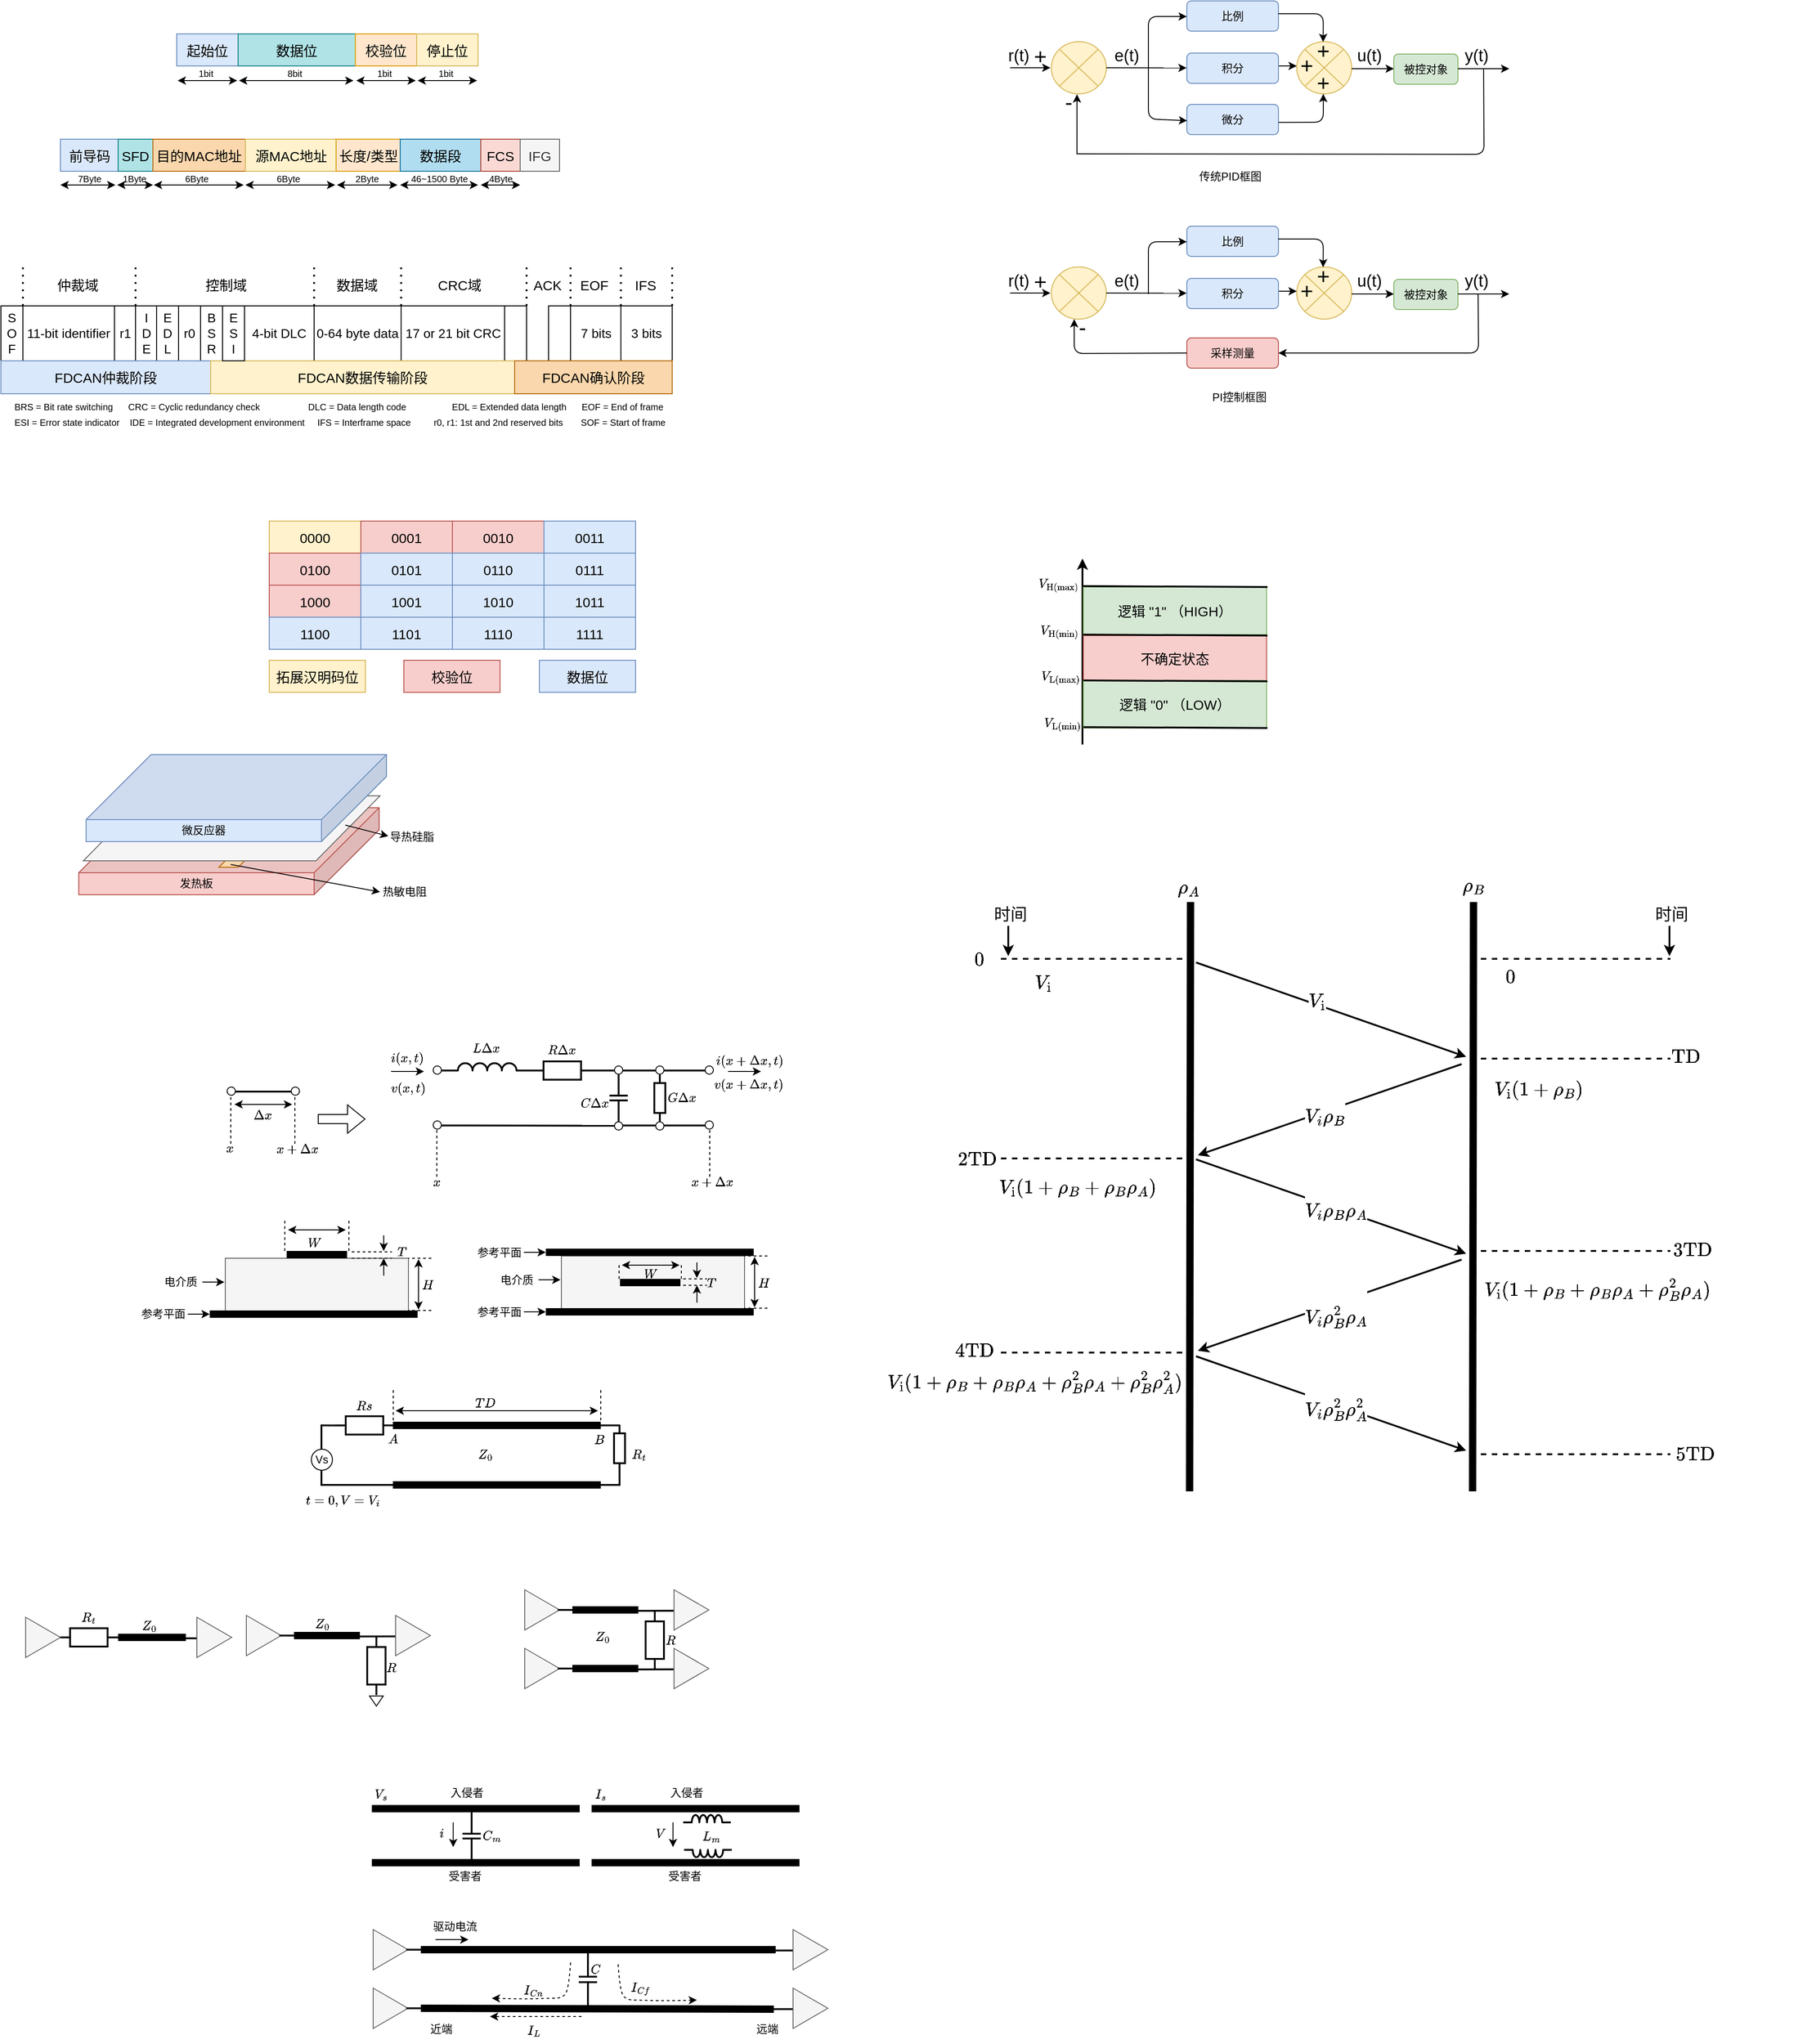 <mxfile version="26.0.16">
  <diagram name="第 1 页" id="4lezpPqJ403xujPUZDA0">
    <mxGraphModel dx="1531" dy="237" grid="1" gridSize="1" guides="1" tooltips="1" connect="1" arrows="1" fold="1" page="1" pageScale="1" pageWidth="1169" pageHeight="827" math="1" shadow="0">
      <root>
        <mxCell id="0" />
        <mxCell id="1" parent="0" />
        <mxCell id="HMoE_AIVwohIHGqLsTAF-2" value="" style="endArrow=classic;html=1;rounded=1;entryX=-0.017;entryY=0.501;entryDx=0;entryDy=0;entryPerimeter=0;" parent="1" target="HMoE_AIVwohIHGqLsTAF-29" edge="1">
          <mxGeometry width="50" height="50" relative="1" as="geometry">
            <mxPoint x="15" y="85" as="sourcePoint" />
            <mxPoint x="60" y="84.93" as="targetPoint" />
          </mxGeometry>
        </mxCell>
        <mxCell id="HMoE_AIVwohIHGqLsTAF-7" value="比例" style="rounded=1;whiteSpace=wrap;html=1;shadow=0;glass=0;fillColor=#dae8fc;strokeColor=#6c8ebf;" parent="1" vertex="1">
          <mxGeometry x="208" y="12" width="100" height="33" as="geometry" />
        </mxCell>
        <mxCell id="HMoE_AIVwohIHGqLsTAF-29" value="" style="verticalLabelPosition=bottom;verticalAlign=top;html=1;shape=mxgraph.flowchart.or;rounded=1;fillColor=#fff2cc;strokeColor=#d6b656;" parent="1" vertex="1">
          <mxGeometry x="60" y="56.5" width="60" height="57" as="geometry" />
        </mxCell>
        <mxCell id="HMoE_AIVwohIHGqLsTAF-30" value="积分" style="rounded=1;whiteSpace=wrap;html=1;fillColor=#dae8fc;strokeColor=#6c8ebf;" parent="1" vertex="1">
          <mxGeometry x="208" y="69" width="100" height="33" as="geometry" />
        </mxCell>
        <mxCell id="HMoE_AIVwohIHGqLsTAF-31" value="微分" style="rounded=1;whiteSpace=wrap;html=1;fillColor=#dae8fc;strokeColor=#6c8ebf;" parent="1" vertex="1">
          <mxGeometry x="208" y="125" width="100" height="33" as="geometry" />
        </mxCell>
        <mxCell id="HMoE_AIVwohIHGqLsTAF-33" value="" style="verticalLabelPosition=bottom;verticalAlign=top;html=1;shape=mxgraph.flowchart.or;rounded=1;fillColor=#fff2cc;strokeColor=#d6b656;" parent="1" vertex="1">
          <mxGeometry x="328" y="56.5" width="60" height="57" as="geometry" />
        </mxCell>
        <mxCell id="HMoE_AIVwohIHGqLsTAF-40" value="&lt;font style=&quot;font-size: 24px;&quot;&gt;+&lt;/font&gt;" style="text;strokeColor=none;align=center;fillColor=none;html=1;verticalAlign=middle;whiteSpace=wrap;rounded=0;" parent="1" vertex="1">
          <mxGeometry x="40" y="58" width="16" height="30" as="geometry" />
        </mxCell>
        <mxCell id="HMoE_AIVwohIHGqLsTAF-41" value="&lt;span style=&quot;font-size: 18px; white-space: nowrap; background-color: rgb(255, 255, 255);&quot;&gt;r(t)&lt;/span&gt;" style="text;strokeColor=none;align=center;fillColor=none;html=1;verticalAlign=middle;whiteSpace=wrap;rounded=0;" parent="1" vertex="1">
          <mxGeometry x="15" y="56.5" width="19" height="30" as="geometry" />
        </mxCell>
        <mxCell id="HMoE_AIVwohIHGqLsTAF-50" value="" style="endArrow=classic;html=1;rounded=1;strokeColor=default;align=center;verticalAlign=middle;fontFamily=Helvetica;fontSize=11;fontColor=default;labelBackgroundColor=default;exitX=1;exitY=0.5;exitDx=0;exitDy=0;exitPerimeter=0;targetPerimeterSpacing=0;entryX=-0.003;entryY=0.489;entryDx=0;entryDy=0;entryPerimeter=0;" parent="1" source="HMoE_AIVwohIHGqLsTAF-29" target="HMoE_AIVwohIHGqLsTAF-30" edge="1">
          <mxGeometry width="50" height="50" relative="1" as="geometry">
            <mxPoint x="150" y="121" as="sourcePoint" />
            <mxPoint x="200" y="71" as="targetPoint" />
          </mxGeometry>
        </mxCell>
        <mxCell id="HMoE_AIVwohIHGqLsTAF-51" value="" style="endArrow=classic;html=1;rounded=1;strokeColor=default;align=center;verticalAlign=middle;fontFamily=Helvetica;fontSize=11;fontColor=default;labelBackgroundColor=default;entryX=-0.001;entryY=0.516;entryDx=0;entryDy=0;entryPerimeter=0;" parent="1" target="HMoE_AIVwohIHGqLsTAF-7" edge="1">
          <mxGeometry width="50" height="50" relative="1" as="geometry">
            <mxPoint x="166" y="86" as="sourcePoint" />
            <mxPoint x="189" y="28" as="targetPoint" />
            <Array as="points">
              <mxPoint x="166" y="29" />
            </Array>
          </mxGeometry>
        </mxCell>
        <mxCell id="HMoE_AIVwohIHGqLsTAF-52" value="" style="endArrow=classic;html=1;rounded=1;strokeColor=default;align=center;verticalAlign=middle;fontFamily=Helvetica;fontSize=11;fontColor=default;labelBackgroundColor=default;entryX=0.003;entryY=0.537;entryDx=0;entryDy=0;entryPerimeter=0;" parent="1" target="HMoE_AIVwohIHGqLsTAF-31" edge="1">
          <mxGeometry width="50" height="50" relative="1" as="geometry">
            <mxPoint x="166" y="85" as="sourcePoint" />
            <mxPoint x="193" y="142" as="targetPoint" />
            <Array as="points">
              <mxPoint x="166" y="141" />
            </Array>
          </mxGeometry>
        </mxCell>
        <mxCell id="HMoE_AIVwohIHGqLsTAF-64" value="" style="endArrow=none;html=1;rounded=1;strokeColor=default;align=center;verticalAlign=middle;fontFamily=Helvetica;fontSize=11;fontColor=default;labelBackgroundColor=default;entryX=0.423;entryY=1.002;entryDx=0;entryDy=0;entryPerimeter=0;edgeStyle=orthogonalEdgeStyle;endFill=0;" parent="1" edge="1">
          <mxGeometry width="50" height="50" relative="1" as="geometry">
            <mxPoint x="88" y="179" as="sourcePoint" />
            <mxPoint x="532.037" y="86.56" as="targetPoint" />
          </mxGeometry>
        </mxCell>
        <mxCell id="HMoE_AIVwohIHGqLsTAF-66" value="&lt;font style=&quot;font-size: 24px;&quot;&gt;-&lt;/font&gt;" style="text;strokeColor=none;align=center;fillColor=none;html=1;verticalAlign=middle;whiteSpace=wrap;rounded=0;" parent="1" vertex="1">
          <mxGeometry x="71" y="108" width="16" height="30" as="geometry" />
        </mxCell>
        <mxCell id="HMoE_AIVwohIHGqLsTAF-72" value="&lt;span style=&quot;font-size: 18px; white-space: nowrap; background-color: rgb(255, 255, 255);&quot;&gt;e(t)&lt;/span&gt;" style="text;strokeColor=none;align=center;fillColor=none;html=1;verticalAlign=middle;whiteSpace=wrap;rounded=0;" parent="1" vertex="1">
          <mxGeometry x="133" y="56.5" width="19" height="30" as="geometry" />
        </mxCell>
        <mxCell id="HMoE_AIVwohIHGqLsTAF-73" value="" style="endArrow=classic;html=1;rounded=1;strokeColor=default;align=center;verticalAlign=middle;fontFamily=Helvetica;fontSize=11;fontColor=default;labelBackgroundColor=default;exitX=1;exitY=0.513;exitDx=0;exitDy=0;exitPerimeter=0;targetPerimeterSpacing=0;" parent="1" edge="1">
          <mxGeometry width="50" height="50" relative="1" as="geometry">
            <mxPoint x="388" y="86" as="sourcePoint" />
            <mxPoint x="434" y="86" as="targetPoint" />
          </mxGeometry>
        </mxCell>
        <mxCell id="HMoE_AIVwohIHGqLsTAF-74" value="被控对象" style="rounded=1;whiteSpace=wrap;html=1;shadow=0;glass=0;fillColor=#d5e8d4;strokeColor=#82b366;" parent="1" vertex="1">
          <mxGeometry x="434" y="70" width="70" height="33" as="geometry" />
        </mxCell>
        <mxCell id="HMoE_AIVwohIHGqLsTAF-75" value="&lt;span style=&quot;font-size: 18px; white-space: nowrap; background-color: rgb(255, 255, 255);&quot;&gt;u(t)&lt;/span&gt;" style="text;strokeColor=none;align=center;fillColor=none;html=1;verticalAlign=middle;whiteSpace=wrap;rounded=0;" parent="1" vertex="1">
          <mxGeometry x="398" y="56.5" width="19" height="30" as="geometry" />
        </mxCell>
        <mxCell id="HMoE_AIVwohIHGqLsTAF-76" value="" style="endArrow=classic;html=1;rounded=1;strokeColor=default;align=center;verticalAlign=middle;fontFamily=Helvetica;fontSize=11;fontColor=default;labelBackgroundColor=default;exitX=1;exitY=0.513;exitDx=0;exitDy=0;exitPerimeter=0;targetPerimeterSpacing=0;" parent="1" edge="1">
          <mxGeometry width="50" height="50" relative="1" as="geometry">
            <mxPoint x="504" y="86" as="sourcePoint" />
            <mxPoint x="560" y="86" as="targetPoint" />
          </mxGeometry>
        </mxCell>
        <mxCell id="HMoE_AIVwohIHGqLsTAF-77" value="&lt;span style=&quot;font-size: 18px; white-space: nowrap; background-color: rgb(255, 255, 255);&quot;&gt;y(t)&lt;/span&gt;" style="text;strokeColor=none;align=center;fillColor=none;html=1;verticalAlign=middle;whiteSpace=wrap;rounded=0;" parent="1" vertex="1">
          <mxGeometry x="515" y="56.5" width="19" height="30" as="geometry" />
        </mxCell>
        <mxCell id="HMoE_AIVwohIHGqLsTAF-79" value="" style="endArrow=classic;html=1;rounded=0;entryX=0.467;entryY=1.009;entryDx=0;entryDy=0;entryPerimeter=0;" parent="1" target="HMoE_AIVwohIHGqLsTAF-29" edge="1">
          <mxGeometry width="50" height="50" relative="1" as="geometry">
            <mxPoint x="92" y="179" as="sourcePoint" />
            <mxPoint x="193" y="121" as="targetPoint" />
            <Array as="points">
              <mxPoint x="88" y="179" />
            </Array>
          </mxGeometry>
        </mxCell>
        <mxCell id="HMoE_AIVwohIHGqLsTAF-57" value="" style="endArrow=none;html=1;rounded=1;strokeColor=default;align=center;verticalAlign=middle;fontFamily=Helvetica;fontSize=11;fontColor=default;labelBackgroundColor=default;targetPerimeterSpacing=0;entryX=1.005;entryY=0.424;entryDx=0;entryDy=0;entryPerimeter=0;startArrow=classic;startFill=1;endFill=0;" parent="1" target="HMoE_AIVwohIHGqLsTAF-30" edge="1">
          <mxGeometry width="50" height="50" relative="1" as="geometry">
            <mxPoint x="328" y="83" as="sourcePoint" />
            <mxPoint x="294" y="83" as="targetPoint" />
          </mxGeometry>
        </mxCell>
        <mxCell id="HMoE_AIVwohIHGqLsTAF-58" value="" style="endArrow=none;html=1;rounded=1;strokeColor=default;align=center;verticalAlign=middle;fontFamily=Helvetica;fontSize=11;fontColor=default;labelBackgroundColor=default;exitX=0.48;exitY=0.006;exitDx=0;exitDy=0;exitPerimeter=0;entryX=0.997;entryY=0.424;entryDx=0;entryDy=0;entryPerimeter=0;endFill=0;startArrow=classic;startFill=1;" parent="1" source="HMoE_AIVwohIHGqLsTAF-33" target="HMoE_AIVwohIHGqLsTAF-7" edge="1">
          <mxGeometry width="50" height="50" relative="1" as="geometry">
            <mxPoint x="320" y="83" as="sourcePoint" />
            <mxPoint x="295" y="27" as="targetPoint" />
            <Array as="points">
              <mxPoint x="357" y="26" />
            </Array>
          </mxGeometry>
        </mxCell>
        <mxCell id="HMoE_AIVwohIHGqLsTAF-81" value="" style="endArrow=none;html=1;rounded=1;strokeColor=default;align=center;verticalAlign=middle;fontFamily=Helvetica;fontSize=11;fontColor=default;labelBackgroundColor=default;exitX=0.48;exitY=0.006;exitDx=0;exitDy=0;exitPerimeter=0;entryX=1.002;entryY=0.595;entryDx=0;entryDy=0;entryPerimeter=0;startArrow=classic;startFill=1;endFill=0;" parent="1" target="HMoE_AIVwohIHGqLsTAF-31" edge="1">
          <mxGeometry width="50" height="50" relative="1" as="geometry">
            <mxPoint x="357" y="113.5" as="sourcePoint" />
            <mxPoint x="293" y="144.5" as="targetPoint" />
            <Array as="points">
              <mxPoint x="357" y="144.5" />
            </Array>
          </mxGeometry>
        </mxCell>
        <mxCell id="HMoE_AIVwohIHGqLsTAF-82" value="&lt;font style=&quot;font-size: 24px;&quot;&gt;+&lt;/font&gt;" style="text;strokeColor=none;align=center;fillColor=none;html=1;verticalAlign=middle;whiteSpace=wrap;rounded=0;" parent="1" vertex="1">
          <mxGeometry x="349" y="52" width="16" height="30" as="geometry" />
        </mxCell>
        <mxCell id="HMoE_AIVwohIHGqLsTAF-84" value="&lt;font style=&quot;font-size: 24px;&quot;&gt;+&lt;/font&gt;" style="text;strokeColor=none;align=center;fillColor=none;html=1;verticalAlign=middle;whiteSpace=wrap;rounded=0;" parent="1" vertex="1">
          <mxGeometry x="349" y="87" width="16" height="30" as="geometry" />
        </mxCell>
        <mxCell id="HMoE_AIVwohIHGqLsTAF-85" value="&lt;font style=&quot;font-size: 24px;&quot;&gt;+&lt;/font&gt;" style="text;strokeColor=none;align=center;fillColor=none;html=1;verticalAlign=middle;whiteSpace=wrap;rounded=0;" parent="1" vertex="1">
          <mxGeometry x="331" y="68" width="16" height="30" as="geometry" />
        </mxCell>
        <mxCell id="HMoE_AIVwohIHGqLsTAF-92" value="传统PID框图" style="text;strokeColor=none;align=center;fillColor=none;html=1;verticalAlign=middle;whiteSpace=wrap;rounded=0;" parent="1" vertex="1">
          <mxGeometry x="157" y="189" width="197" height="30" as="geometry" />
        </mxCell>
        <mxCell id="2m38x5qAf2H3qzzra7lC-1" value="" style="endArrow=classic;html=1;rounded=1;entryX=-0.017;entryY=0.501;entryDx=0;entryDy=0;entryPerimeter=0;" parent="1" target="2m38x5qAf2H3qzzra7lC-3" edge="1">
          <mxGeometry width="50" height="50" relative="1" as="geometry">
            <mxPoint x="15" y="331" as="sourcePoint" />
            <mxPoint x="60" y="330.93" as="targetPoint" />
          </mxGeometry>
        </mxCell>
        <mxCell id="2m38x5qAf2H3qzzra7lC-2" value="比例" style="rounded=1;whiteSpace=wrap;html=1;shadow=0;glass=0;fillColor=#dae8fc;strokeColor=#6c8ebf;" parent="1" vertex="1">
          <mxGeometry x="208" y="258" width="100" height="33" as="geometry" />
        </mxCell>
        <mxCell id="2m38x5qAf2H3qzzra7lC-3" value="" style="verticalLabelPosition=bottom;verticalAlign=top;html=1;shape=mxgraph.flowchart.or;rounded=1;fillColor=#fff2cc;strokeColor=#d6b656;" parent="1" vertex="1">
          <mxGeometry x="60" y="302.5" width="60" height="57" as="geometry" />
        </mxCell>
        <mxCell id="2m38x5qAf2H3qzzra7lC-4" value="积分" style="rounded=1;whiteSpace=wrap;html=1;fillColor=#dae8fc;strokeColor=#6c8ebf;" parent="1" vertex="1">
          <mxGeometry x="208" y="315" width="100" height="33" as="geometry" />
        </mxCell>
        <mxCell id="2m38x5qAf2H3qzzra7lC-6" value="" style="verticalLabelPosition=bottom;verticalAlign=top;html=1;shape=mxgraph.flowchart.or;rounded=1;fillColor=#fff2cc;strokeColor=#d6b656;" parent="1" vertex="1">
          <mxGeometry x="328" y="302.5" width="60" height="57" as="geometry" />
        </mxCell>
        <mxCell id="2m38x5qAf2H3qzzra7lC-7" value="&lt;font style=&quot;font-size: 24px;&quot;&gt;+&lt;/font&gt;" style="text;strokeColor=none;align=center;fillColor=none;html=1;verticalAlign=middle;whiteSpace=wrap;rounded=0;" parent="1" vertex="1">
          <mxGeometry x="40" y="304" width="16" height="30" as="geometry" />
        </mxCell>
        <mxCell id="2m38x5qAf2H3qzzra7lC-8" value="&lt;span style=&quot;font-size: 18px; white-space: nowrap; background-color: rgb(255, 255, 255);&quot;&gt;r(t)&lt;/span&gt;" style="text;strokeColor=none;align=center;fillColor=none;html=1;verticalAlign=middle;whiteSpace=wrap;rounded=0;" parent="1" vertex="1">
          <mxGeometry x="15" y="302.5" width="19" height="30" as="geometry" />
        </mxCell>
        <mxCell id="2m38x5qAf2H3qzzra7lC-9" value="" style="endArrow=classic;html=1;rounded=1;strokeColor=default;align=center;verticalAlign=middle;fontFamily=Helvetica;fontSize=11;fontColor=default;labelBackgroundColor=default;exitX=1;exitY=0.5;exitDx=0;exitDy=0;exitPerimeter=0;targetPerimeterSpacing=0;entryX=-0.003;entryY=0.489;entryDx=0;entryDy=0;entryPerimeter=0;" parent="1" source="2m38x5qAf2H3qzzra7lC-3" target="2m38x5qAf2H3qzzra7lC-4" edge="1">
          <mxGeometry width="50" height="50" relative="1" as="geometry">
            <mxPoint x="150" y="367" as="sourcePoint" />
            <mxPoint x="200" y="317" as="targetPoint" />
          </mxGeometry>
        </mxCell>
        <mxCell id="2m38x5qAf2H3qzzra7lC-10" value="" style="endArrow=classic;html=1;rounded=1;strokeColor=default;align=center;verticalAlign=middle;fontFamily=Helvetica;fontSize=11;fontColor=default;labelBackgroundColor=default;entryX=-0.001;entryY=0.516;entryDx=0;entryDy=0;entryPerimeter=0;" parent="1" target="2m38x5qAf2H3qzzra7lC-2" edge="1">
          <mxGeometry width="50" height="50" relative="1" as="geometry">
            <mxPoint x="166" y="332" as="sourcePoint" />
            <mxPoint x="189" y="274" as="targetPoint" />
            <Array as="points">
              <mxPoint x="166" y="275" />
            </Array>
          </mxGeometry>
        </mxCell>
        <mxCell id="2m38x5qAf2H3qzzra7lC-13" value="&lt;font style=&quot;font-size: 24px;&quot;&gt;-&lt;/font&gt;" style="text;strokeColor=none;align=center;fillColor=none;html=1;verticalAlign=middle;whiteSpace=wrap;rounded=0;" parent="1" vertex="1">
          <mxGeometry x="86" y="354" width="16" height="30" as="geometry" />
        </mxCell>
        <mxCell id="2m38x5qAf2H3qzzra7lC-14" value="&lt;span style=&quot;font-size: 18px; white-space: nowrap; background-color: rgb(255, 255, 255);&quot;&gt;e(t)&lt;/span&gt;" style="text;strokeColor=none;align=center;fillColor=none;html=1;verticalAlign=middle;whiteSpace=wrap;rounded=0;" parent="1" vertex="1">
          <mxGeometry x="133" y="302.5" width="19" height="30" as="geometry" />
        </mxCell>
        <mxCell id="2m38x5qAf2H3qzzra7lC-15" value="" style="endArrow=classic;html=1;rounded=1;strokeColor=default;align=center;verticalAlign=middle;fontFamily=Helvetica;fontSize=11;fontColor=default;labelBackgroundColor=default;exitX=1;exitY=0.513;exitDx=0;exitDy=0;exitPerimeter=0;targetPerimeterSpacing=0;" parent="1" edge="1">
          <mxGeometry width="50" height="50" relative="1" as="geometry">
            <mxPoint x="388" y="332" as="sourcePoint" />
            <mxPoint x="434" y="332" as="targetPoint" />
          </mxGeometry>
        </mxCell>
        <mxCell id="2m38x5qAf2H3qzzra7lC-16" value="被控对象" style="rounded=1;whiteSpace=wrap;html=1;shadow=0;glass=0;fillColor=#d5e8d4;strokeColor=#82b366;" parent="1" vertex="1">
          <mxGeometry x="434" y="316" width="70" height="33" as="geometry" />
        </mxCell>
        <mxCell id="2m38x5qAf2H3qzzra7lC-17" value="&lt;span style=&quot;font-size: 18px; white-space: nowrap; background-color: rgb(255, 255, 255);&quot;&gt;u(t)&lt;/span&gt;" style="text;strokeColor=none;align=center;fillColor=none;html=1;verticalAlign=middle;whiteSpace=wrap;rounded=0;" parent="1" vertex="1">
          <mxGeometry x="398" y="302.5" width="19" height="30" as="geometry" />
        </mxCell>
        <mxCell id="2m38x5qAf2H3qzzra7lC-18" value="" style="endArrow=classic;html=1;rounded=1;strokeColor=default;align=center;verticalAlign=middle;fontFamily=Helvetica;fontSize=11;fontColor=default;labelBackgroundColor=default;exitX=1;exitY=0.513;exitDx=0;exitDy=0;exitPerimeter=0;targetPerimeterSpacing=0;" parent="1" edge="1">
          <mxGeometry width="50" height="50" relative="1" as="geometry">
            <mxPoint x="504" y="332" as="sourcePoint" />
            <mxPoint x="560" y="332" as="targetPoint" />
          </mxGeometry>
        </mxCell>
        <mxCell id="2m38x5qAf2H3qzzra7lC-19" value="&lt;span style=&quot;font-size: 18px; white-space: nowrap; background-color: rgb(255, 255, 255);&quot;&gt;y(t)&lt;/span&gt;" style="text;strokeColor=none;align=center;fillColor=none;html=1;verticalAlign=middle;whiteSpace=wrap;rounded=0;" parent="1" vertex="1">
          <mxGeometry x="515" y="302.5" width="19" height="30" as="geometry" />
        </mxCell>
        <mxCell id="2m38x5qAf2H3qzzra7lC-21" value="" style="endArrow=none;html=1;rounded=1;strokeColor=default;align=center;verticalAlign=middle;fontFamily=Helvetica;fontSize=11;fontColor=default;labelBackgroundColor=default;targetPerimeterSpacing=0;entryX=1.005;entryY=0.424;entryDx=0;entryDy=0;entryPerimeter=0;startArrow=classic;startFill=1;endFill=0;" parent="1" target="2m38x5qAf2H3qzzra7lC-4" edge="1">
          <mxGeometry width="50" height="50" relative="1" as="geometry">
            <mxPoint x="328" y="329" as="sourcePoint" />
            <mxPoint x="294" y="329" as="targetPoint" />
          </mxGeometry>
        </mxCell>
        <mxCell id="2m38x5qAf2H3qzzra7lC-22" value="" style="endArrow=none;html=1;rounded=1;strokeColor=default;align=center;verticalAlign=middle;fontFamily=Helvetica;fontSize=11;fontColor=default;labelBackgroundColor=default;exitX=0.48;exitY=0.006;exitDx=0;exitDy=0;exitPerimeter=0;entryX=0.997;entryY=0.424;entryDx=0;entryDy=0;entryPerimeter=0;endFill=0;startArrow=classic;startFill=1;" parent="1" source="2m38x5qAf2H3qzzra7lC-6" target="2m38x5qAf2H3qzzra7lC-2" edge="1">
          <mxGeometry width="50" height="50" relative="1" as="geometry">
            <mxPoint x="320" y="329" as="sourcePoint" />
            <mxPoint x="295" y="273" as="targetPoint" />
            <Array as="points">
              <mxPoint x="357" y="272" />
            </Array>
          </mxGeometry>
        </mxCell>
        <mxCell id="2m38x5qAf2H3qzzra7lC-24" value="&lt;font style=&quot;font-size: 24px;&quot;&gt;+&lt;/font&gt;" style="text;strokeColor=none;align=center;fillColor=none;html=1;verticalAlign=middle;whiteSpace=wrap;rounded=0;" parent="1" vertex="1">
          <mxGeometry x="349" y="298" width="16" height="30" as="geometry" />
        </mxCell>
        <mxCell id="2m38x5qAf2H3qzzra7lC-26" value="&lt;font style=&quot;font-size: 24px;&quot;&gt;+&lt;/font&gt;" style="text;strokeColor=none;align=center;fillColor=none;html=1;verticalAlign=middle;whiteSpace=wrap;rounded=0;" parent="1" vertex="1">
          <mxGeometry x="331" y="314" width="16" height="30" as="geometry" />
        </mxCell>
        <mxCell id="2m38x5qAf2H3qzzra7lC-27" value="PI控制框图" style="text;strokeColor=none;align=center;fillColor=none;html=1;verticalAlign=middle;whiteSpace=wrap;rounded=0;" parent="1" vertex="1">
          <mxGeometry x="167" y="430" width="197" height="30" as="geometry" />
        </mxCell>
        <mxCell id="2m38x5qAf2H3qzzra7lC-28" value="采样测量" style="rounded=1;whiteSpace=wrap;html=1;fillColor=#f8cecc;strokeColor=#b85450;" parent="1" vertex="1">
          <mxGeometry x="208" y="380" width="100" height="33" as="geometry" />
        </mxCell>
        <mxCell id="2m38x5qAf2H3qzzra7lC-29" value="" style="endArrow=none;html=1;rounded=1;strokeColor=default;align=center;verticalAlign=middle;fontFamily=Helvetica;fontSize=11;fontColor=default;labelBackgroundColor=default;entryX=0.423;entryY=1.002;entryDx=0;entryDy=0;entryPerimeter=0;edgeStyle=orthogonalEdgeStyle;endFill=0;exitX=1;exitY=0.5;exitDx=0;exitDy=0;startArrow=classic;startFill=1;" parent="1" source="2m38x5qAf2H3qzzra7lC-28" edge="1">
          <mxGeometry width="50" height="50" relative="1" as="geometry">
            <mxPoint x="82" y="424.44" as="sourcePoint" />
            <mxPoint x="526.037" y="332" as="targetPoint" />
          </mxGeometry>
        </mxCell>
        <mxCell id="2m38x5qAf2H3qzzra7lC-31" value="" style="endArrow=classic;html=1;rounded=1;entryX=1;entryY=0.25;entryDx=0;entryDy=0;exitX=0;exitY=0.5;exitDx=0;exitDy=0;curved=0;" parent="1" source="2m38x5qAf2H3qzzra7lC-28" edge="1">
          <mxGeometry width="50" height="50" relative="1" as="geometry">
            <mxPoint x="156" y="409" as="sourcePoint" />
            <mxPoint x="85" y="359.5" as="targetPoint" />
            <Array as="points">
              <mxPoint x="85" y="397" />
            </Array>
          </mxGeometry>
        </mxCell>
        <mxCell id="DI4FCeXwV8KSVO1PWH4R-4" value="前导码" style="rounded=0;whiteSpace=wrap;html=1;fontSize=15;fillColor=#dae8fc;strokeColor=#6c8ebf;" parent="1" vertex="1">
          <mxGeometry x="-1022" y="163" width="64" height="35" as="geometry" />
        </mxCell>
        <mxCell id="DI4FCeXwV8KSVO1PWH4R-5" value="SFD" style="rounded=0;whiteSpace=wrap;html=1;fontSize=15;fillColor=#b0e3e6;strokeColor=#0e8088;" parent="1" vertex="1">
          <mxGeometry x="-959" y="163" width="38" height="35" as="geometry" />
        </mxCell>
        <mxCell id="DI4FCeXwV8KSVO1PWH4R-6" value="目的MAC地址" style="rounded=0;whiteSpace=wrap;html=1;fontSize=15;fillColor=#fad7ac;strokeColor=#b46504;" parent="1" vertex="1">
          <mxGeometry x="-921" y="163" width="101" height="35" as="geometry" />
        </mxCell>
        <mxCell id="DI4FCeXwV8KSVO1PWH4R-7" value="源MAC地址" style="rounded=0;whiteSpace=wrap;html=1;fontSize=15;fillColor=#fff2cc;strokeColor=#d6b656;" parent="1" vertex="1">
          <mxGeometry x="-820" y="163" width="100" height="35" as="geometry" />
        </mxCell>
        <mxCell id="DI4FCeXwV8KSVO1PWH4R-8" value="长度/类型" style="rounded=0;whiteSpace=wrap;html=1;fontSize=15;fillColor=#ffe6cc;strokeColor=#d79b00;" parent="1" vertex="1">
          <mxGeometry x="-721" y="163" width="71" height="35" as="geometry" />
        </mxCell>
        <mxCell id="DI4FCeXwV8KSVO1PWH4R-9" value="数据段" style="rounded=0;whiteSpace=wrap;html=1;fontSize=15;fillColor=#b1ddf0;strokeColor=#10739e;" parent="1" vertex="1">
          <mxGeometry x="-651" y="163" width="88" height="35" as="geometry" />
        </mxCell>
        <mxCell id="DI4FCeXwV8KSVO1PWH4R-10" value="FCS" style="rounded=0;whiteSpace=wrap;html=1;fontSize=15;fillColor=#fad9d5;strokeColor=#ae4132;" parent="1" vertex="1">
          <mxGeometry x="-563" y="163" width="43" height="35" as="geometry" />
        </mxCell>
        <mxCell id="DI4FCeXwV8KSVO1PWH4R-11" value="" style="endArrow=classic;startArrow=classic;html=1;rounded=0;fontSize=10;" parent="1" edge="1">
          <mxGeometry width="50" height="50" relative="1" as="geometry">
            <mxPoint x="-1022" y="213" as="sourcePoint" />
            <mxPoint x="-962" y="213" as="targetPoint" />
          </mxGeometry>
        </mxCell>
        <mxCell id="DI4FCeXwV8KSVO1PWH4R-12" value="7Byte" style="text;strokeColor=none;align=center;fillColor=none;html=1;verticalAlign=middle;whiteSpace=wrap;rounded=0;fontSize=10;" parent="1" vertex="1">
          <mxGeometry x="-1001" y="201" width="22" height="9" as="geometry" />
        </mxCell>
        <mxCell id="DI4FCeXwV8KSVO1PWH4R-13" value="" style="endArrow=classic;startArrow=classic;html=1;rounded=0;fontSize=10;" parent="1" edge="1">
          <mxGeometry width="50" height="50" relative="1" as="geometry">
            <mxPoint x="-960" y="213" as="sourcePoint" />
            <mxPoint x="-921" y="213" as="targetPoint" />
          </mxGeometry>
        </mxCell>
        <mxCell id="DI4FCeXwV8KSVO1PWH4R-14" value="1Byte" style="text;strokeColor=none;align=center;fillColor=none;html=1;verticalAlign=middle;whiteSpace=wrap;rounded=0;fontSize=10;" parent="1" vertex="1">
          <mxGeometry x="-952" y="201" width="22" height="9" as="geometry" />
        </mxCell>
        <mxCell id="DI4FCeXwV8KSVO1PWH4R-15" value="" style="endArrow=classic;startArrow=classic;html=1;rounded=0;fontSize=10;" parent="1" edge="1">
          <mxGeometry width="50" height="50" relative="1" as="geometry">
            <mxPoint x="-920" y="213" as="sourcePoint" />
            <mxPoint x="-822" y="213" as="targetPoint" />
          </mxGeometry>
        </mxCell>
        <mxCell id="DI4FCeXwV8KSVO1PWH4R-16" value="6Byte" style="text;strokeColor=none;align=center;fillColor=none;html=1;verticalAlign=middle;whiteSpace=wrap;rounded=0;fontSize=10;" parent="1" vertex="1">
          <mxGeometry x="-884" y="201" width="22" height="9" as="geometry" />
        </mxCell>
        <mxCell id="DI4FCeXwV8KSVO1PWH4R-17" value="" style="endArrow=classic;startArrow=classic;html=1;rounded=0;fontSize=10;" parent="1" edge="1">
          <mxGeometry width="50" height="50" relative="1" as="geometry">
            <mxPoint x="-820" y="213" as="sourcePoint" />
            <mxPoint x="-722" y="213" as="targetPoint" />
          </mxGeometry>
        </mxCell>
        <mxCell id="DI4FCeXwV8KSVO1PWH4R-18" value="6Byte" style="text;strokeColor=none;align=center;fillColor=none;html=1;verticalAlign=middle;whiteSpace=wrap;rounded=0;fontSize=10;" parent="1" vertex="1">
          <mxGeometry x="-784" y="201" width="22" height="9" as="geometry" />
        </mxCell>
        <mxCell id="DI4FCeXwV8KSVO1PWH4R-19" value="" style="endArrow=classic;startArrow=classic;html=1;rounded=0;fontSize=10;" parent="1" edge="1">
          <mxGeometry width="50" height="50" relative="1" as="geometry">
            <mxPoint x="-720" y="213" as="sourcePoint" />
            <mxPoint x="-654" y="213" as="targetPoint" />
          </mxGeometry>
        </mxCell>
        <mxCell id="DI4FCeXwV8KSVO1PWH4R-20" value="2Byte" style="text;strokeColor=none;align=center;fillColor=none;html=1;verticalAlign=middle;whiteSpace=wrap;rounded=0;fontSize=10;" parent="1" vertex="1">
          <mxGeometry x="-698" y="201" width="22" height="9" as="geometry" />
        </mxCell>
        <mxCell id="DI4FCeXwV8KSVO1PWH4R-21" value="" style="endArrow=classic;startArrow=classic;html=1;rounded=0;fontSize=10;" parent="1" edge="1">
          <mxGeometry width="50" height="50" relative="1" as="geometry">
            <mxPoint x="-651" y="213" as="sourcePoint" />
            <mxPoint x="-566" y="213" as="targetPoint" />
          </mxGeometry>
        </mxCell>
        <mxCell id="DI4FCeXwV8KSVO1PWH4R-22" value="46~1500 Byte" style="text;strokeColor=none;align=center;fillColor=none;html=1;verticalAlign=middle;whiteSpace=wrap;rounded=0;fontSize=10;" parent="1" vertex="1">
          <mxGeometry x="-643" y="201" width="70" height="9" as="geometry" />
        </mxCell>
        <mxCell id="DI4FCeXwV8KSVO1PWH4R-24" value="" style="endArrow=classic;startArrow=classic;html=1;rounded=0;fontSize=10;" parent="1" edge="1">
          <mxGeometry width="50" height="50" relative="1" as="geometry">
            <mxPoint x="-563" y="213" as="sourcePoint" />
            <mxPoint x="-520" y="213" as="targetPoint" />
          </mxGeometry>
        </mxCell>
        <mxCell id="DI4FCeXwV8KSVO1PWH4R-25" value="4Byte" style="text;strokeColor=none;align=center;fillColor=none;html=1;verticalAlign=middle;whiteSpace=wrap;rounded=0;fontSize=10;" parent="1" vertex="1">
          <mxGeometry x="-552" y="201" width="22" height="9" as="geometry" />
        </mxCell>
        <mxCell id="DI4FCeXwV8KSVO1PWH4R-36" value="起始位" style="rounded=0;whiteSpace=wrap;html=1;fontSize=15;fillColor=#dae8fc;strokeColor=#6c8ebf;" parent="1" vertex="1">
          <mxGeometry x="-895" y="48" width="67" height="35" as="geometry" />
        </mxCell>
        <mxCell id="DI4FCeXwV8KSVO1PWH4R-37" value="数据位" style="rounded=0;whiteSpace=wrap;html=1;fontSize=15;fillColor=#b0e3e6;strokeColor=#0e8088;" parent="1" vertex="1">
          <mxGeometry x="-828" y="48" width="128" height="35" as="geometry" />
        </mxCell>
        <mxCell id="DI4FCeXwV8KSVO1PWH4R-38" value="校验位" style="rounded=0;whiteSpace=wrap;html=1;fontSize=15;fillColor=#ffe6cc;strokeColor=#d79b00;" parent="1" vertex="1">
          <mxGeometry x="-700" y="48" width="67" height="35" as="geometry" />
        </mxCell>
        <mxCell id="DI4FCeXwV8KSVO1PWH4R-39" value="停止位" style="rounded=0;whiteSpace=wrap;html=1;fontSize=15;fillColor=#fff2cc;strokeColor=#d6b656;" parent="1" vertex="1">
          <mxGeometry x="-633" y="48" width="67" height="35" as="geometry" />
        </mxCell>
        <mxCell id="DI4FCeXwV8KSVO1PWH4R-41" value="" style="endArrow=classic;startArrow=classic;html=1;rounded=0;fontSize=10;" parent="1" edge="1">
          <mxGeometry width="50" height="50" relative="1" as="geometry">
            <mxPoint x="-894" y="99" as="sourcePoint" />
            <mxPoint x="-829" y="99" as="targetPoint" />
          </mxGeometry>
        </mxCell>
        <mxCell id="DI4FCeXwV8KSVO1PWH4R-42" value="1bit" style="text;strokeColor=none;align=center;fillColor=none;html=1;verticalAlign=middle;whiteSpace=wrap;rounded=0;fontSize=10;" parent="1" vertex="1">
          <mxGeometry x="-874" y="86" width="22" height="9" as="geometry" />
        </mxCell>
        <mxCell id="DI4FCeXwV8KSVO1PWH4R-43" value="" style="endArrow=classic;startArrow=classic;html=1;rounded=0;fontSize=10;" parent="1" edge="1">
          <mxGeometry width="50" height="50" relative="1" as="geometry">
            <mxPoint x="-827" y="99" as="sourcePoint" />
            <mxPoint x="-702" y="99" as="targetPoint" />
          </mxGeometry>
        </mxCell>
        <mxCell id="DI4FCeXwV8KSVO1PWH4R-44" value="8bit" style="text;strokeColor=none;align=center;fillColor=none;html=1;verticalAlign=middle;whiteSpace=wrap;rounded=0;fontSize=10;" parent="1" vertex="1">
          <mxGeometry x="-777" y="86" width="22" height="9" as="geometry" />
        </mxCell>
        <mxCell id="DI4FCeXwV8KSVO1PWH4R-45" value="" style="endArrow=classic;startArrow=classic;html=1;rounded=0;fontSize=10;" parent="1" edge="1">
          <mxGeometry width="50" height="50" relative="1" as="geometry">
            <mxPoint x="-699" y="99" as="sourcePoint" />
            <mxPoint x="-634" y="99" as="targetPoint" />
          </mxGeometry>
        </mxCell>
        <mxCell id="DI4FCeXwV8KSVO1PWH4R-46" value="1bit" style="text;strokeColor=none;align=center;fillColor=none;html=1;verticalAlign=middle;whiteSpace=wrap;rounded=0;fontSize=10;" parent="1" vertex="1">
          <mxGeometry x="-679" y="86" width="22" height="9" as="geometry" />
        </mxCell>
        <mxCell id="DI4FCeXwV8KSVO1PWH4R-47" value="" style="endArrow=classic;startArrow=classic;html=1;rounded=0;fontSize=10;" parent="1" edge="1">
          <mxGeometry width="50" height="50" relative="1" as="geometry">
            <mxPoint x="-632" y="99" as="sourcePoint" />
            <mxPoint x="-567" y="99" as="targetPoint" />
          </mxGeometry>
        </mxCell>
        <mxCell id="DI4FCeXwV8KSVO1PWH4R-48" value="1bit" style="text;strokeColor=none;align=center;fillColor=none;html=1;verticalAlign=middle;whiteSpace=wrap;rounded=0;fontSize=10;" parent="1" vertex="1">
          <mxGeometry x="-612" y="86" width="22" height="9" as="geometry" />
        </mxCell>
        <mxCell id="DI4FCeXwV8KSVO1PWH4R-70" value="S&lt;div&gt;O&lt;/div&gt;&lt;div&gt;F&lt;/div&gt;" style="rounded=0;whiteSpace=wrap;html=1;fontSize=14;" parent="1" vertex="1">
          <mxGeometry x="-1087" y="345" width="24" height="60" as="geometry" />
        </mxCell>
        <mxCell id="DI4FCeXwV8KSVO1PWH4R-72" value="11-bit identifier" style="rounded=0;whiteSpace=wrap;html=1;fontSize=14;" parent="1" vertex="1">
          <mxGeometry x="-1063" y="345" width="100" height="60" as="geometry" />
        </mxCell>
        <mxCell id="DI4FCeXwV8KSVO1PWH4R-73" value="r1" style="rounded=0;whiteSpace=wrap;html=1;fontSize=14;" parent="1" vertex="1">
          <mxGeometry x="-963" y="345" width="24" height="60" as="geometry" />
        </mxCell>
        <mxCell id="DI4FCeXwV8KSVO1PWH4R-74" value="I&lt;div&gt;D&lt;/div&gt;&lt;div&gt;E&lt;/div&gt;" style="rounded=0;whiteSpace=wrap;html=1;fontSize=14;" parent="1" vertex="1">
          <mxGeometry x="-940" y="345" width="24" height="60" as="geometry" />
        </mxCell>
        <mxCell id="DI4FCeXwV8KSVO1PWH4R-75" value="E&lt;div&gt;D&lt;/div&gt;&lt;div&gt;L&lt;/div&gt;" style="rounded=0;whiteSpace=wrap;html=1;fontSize=14;" parent="1" vertex="1">
          <mxGeometry x="-917" y="345" width="24" height="60" as="geometry" />
        </mxCell>
        <mxCell id="DI4FCeXwV8KSVO1PWH4R-76" value="r0" style="rounded=0;whiteSpace=wrap;html=1;fontSize=14;" parent="1" vertex="1">
          <mxGeometry x="-893" y="345" width="24" height="60" as="geometry" />
        </mxCell>
        <mxCell id="DI4FCeXwV8KSVO1PWH4R-77" value="B&lt;div&gt;S&lt;/div&gt;&lt;div&gt;R&lt;/div&gt;" style="rounded=0;whiteSpace=wrap;html=1;fontSize=14;" parent="1" vertex="1">
          <mxGeometry x="-869" y="345" width="24" height="60" as="geometry" />
        </mxCell>
        <mxCell id="DI4FCeXwV8KSVO1PWH4R-78" value="4-bit DLC" style="rounded=0;whiteSpace=wrap;html=1;fontSize=14;" parent="1" vertex="1">
          <mxGeometry x="-821" y="345" width="76" height="60" as="geometry" />
        </mxCell>
        <mxCell id="DI4FCeXwV8KSVO1PWH4R-79" value="0-64 byte data" style="rounded=0;whiteSpace=wrap;html=1;fontSize=14;" parent="1" vertex="1">
          <mxGeometry x="-745" y="345" width="95" height="60" as="geometry" />
        </mxCell>
        <mxCell id="DI4FCeXwV8KSVO1PWH4R-80" value="17 or 21 bit CRC" style="rounded=0;whiteSpace=wrap;html=1;fontSize=14;" parent="1" vertex="1">
          <mxGeometry x="-650" y="345" width="114" height="60" as="geometry" />
        </mxCell>
        <mxCell id="DI4FCeXwV8KSVO1PWH4R-81" value="" style="rounded=0;whiteSpace=wrap;html=1;fontSize=14;" parent="1" vertex="1">
          <mxGeometry x="-537" y="345" width="24" height="60" as="geometry" />
        </mxCell>
        <mxCell id="DI4FCeXwV8KSVO1PWH4R-83" value="" style="rounded=0;whiteSpace=wrap;html=1;fontSize=14;" parent="1" vertex="1">
          <mxGeometry x="-489" y="345" width="24" height="60" as="geometry" />
        </mxCell>
        <mxCell id="DI4FCeXwV8KSVO1PWH4R-85" value="7 bits" style="rounded=0;whiteSpace=wrap;html=1;fontSize=14;" parent="1" vertex="1">
          <mxGeometry x="-465" y="345" width="56" height="60" as="geometry" />
        </mxCell>
        <mxCell id="DI4FCeXwV8KSVO1PWH4R-86" value="3 bits" style="rounded=0;whiteSpace=wrap;html=1;fontSize=14;" parent="1" vertex="1">
          <mxGeometry x="-410" y="345" width="56" height="60" as="geometry" />
        </mxCell>
        <mxCell id="DI4FCeXwV8KSVO1PWH4R-87" value="FDCAN仲裁阶段" style="rounded=0;whiteSpace=wrap;html=1;fontSize=15;fillColor=#dae8fc;strokeColor=#6c8ebf;" parent="1" vertex="1">
          <mxGeometry x="-1087" y="405" width="229" height="36" as="geometry" />
        </mxCell>
        <mxCell id="DI4FCeXwV8KSVO1PWH4R-89" value="FDCAN数据传输阶段" style="rounded=0;whiteSpace=wrap;html=1;fontSize=15;fillColor=#fff2cc;strokeColor=#d6b656;" parent="1" vertex="1">
          <mxGeometry x="-858" y="405" width="332" height="36" as="geometry" />
        </mxCell>
        <mxCell id="DI4FCeXwV8KSVO1PWH4R-92" value="E&lt;div&gt;S&lt;/div&gt;&lt;div&gt;I&lt;/div&gt;" style="rounded=0;whiteSpace=wrap;html=1;fontSize=14;" parent="1" vertex="1">
          <mxGeometry x="-845" y="345" width="24" height="60" as="geometry" />
        </mxCell>
        <mxCell id="DI4FCeXwV8KSVO1PWH4R-93" value="FDCAN确认阶段" style="rounded=0;whiteSpace=wrap;html=1;fontSize=15;fillColor=#fad7ac;strokeColor=#b46504;" parent="1" vertex="1">
          <mxGeometry x="-526" y="405" width="172" height="36" as="geometry" />
        </mxCell>
        <mxCell id="DI4FCeXwV8KSVO1PWH4R-95" value="" style="endArrow=none;dashed=1;html=1;dashPattern=1 3;strokeWidth=2;rounded=0;" parent="1" edge="1">
          <mxGeometry width="50" height="50" relative="1" as="geometry">
            <mxPoint x="-940" y="345" as="sourcePoint" />
            <mxPoint x="-940" y="303" as="targetPoint" />
          </mxGeometry>
        </mxCell>
        <mxCell id="DI4FCeXwV8KSVO1PWH4R-96" value="&lt;font&gt;仲裁域&lt;/font&gt;" style="text;strokeColor=none;align=center;fillColor=none;html=1;verticalAlign=middle;whiteSpace=wrap;rounded=0;fontSize=15;" parent="1" vertex="1">
          <mxGeometry x="-1033" y="307" width="60" height="30" as="geometry" />
        </mxCell>
        <mxCell id="DI4FCeXwV8KSVO1PWH4R-99" value="" style="endArrow=none;dashed=1;html=1;dashPattern=1 3;strokeWidth=2;rounded=0;" parent="1" edge="1">
          <mxGeometry width="50" height="50" relative="1" as="geometry">
            <mxPoint x="-1063" y="345" as="sourcePoint" />
            <mxPoint x="-1063" y="303" as="targetPoint" />
          </mxGeometry>
        </mxCell>
        <mxCell id="DI4FCeXwV8KSVO1PWH4R-100" value="" style="endArrow=none;dashed=1;html=1;dashPattern=1 3;strokeWidth=2;rounded=0;" parent="1" edge="1">
          <mxGeometry width="50" height="50" relative="1" as="geometry">
            <mxPoint x="-745" y="345" as="sourcePoint" />
            <mxPoint x="-745" y="303" as="targetPoint" />
          </mxGeometry>
        </mxCell>
        <mxCell id="DI4FCeXwV8KSVO1PWH4R-101" value="" style="endArrow=none;dashed=1;html=1;dashPattern=1 3;strokeWidth=2;rounded=0;" parent="1" edge="1">
          <mxGeometry width="50" height="50" relative="1" as="geometry">
            <mxPoint x="-650" y="345" as="sourcePoint" />
            <mxPoint x="-650" y="303" as="targetPoint" />
          </mxGeometry>
        </mxCell>
        <mxCell id="DI4FCeXwV8KSVO1PWH4R-102" value="" style="endArrow=none;dashed=1;html=1;dashPattern=1 3;strokeWidth=2;rounded=0;" parent="1" edge="1">
          <mxGeometry width="50" height="50" relative="1" as="geometry">
            <mxPoint x="-513" y="345" as="sourcePoint" />
            <mxPoint x="-513" y="303" as="targetPoint" />
          </mxGeometry>
        </mxCell>
        <mxCell id="DI4FCeXwV8KSVO1PWH4R-103" value="" style="endArrow=none;dashed=1;html=1;dashPattern=1 3;strokeWidth=2;rounded=0;" parent="1" edge="1">
          <mxGeometry width="50" height="50" relative="1" as="geometry">
            <mxPoint x="-465" y="345" as="sourcePoint" />
            <mxPoint x="-465" y="303" as="targetPoint" />
          </mxGeometry>
        </mxCell>
        <mxCell id="DI4FCeXwV8KSVO1PWH4R-104" value="" style="endArrow=none;dashed=1;html=1;dashPattern=1 3;strokeWidth=2;rounded=0;" parent="1" edge="1">
          <mxGeometry width="50" height="50" relative="1" as="geometry">
            <mxPoint x="-410" y="345" as="sourcePoint" />
            <mxPoint x="-410" y="303" as="targetPoint" />
          </mxGeometry>
        </mxCell>
        <mxCell id="DI4FCeXwV8KSVO1PWH4R-105" value="" style="endArrow=none;dashed=1;html=1;dashPattern=1 3;strokeWidth=2;rounded=0;" parent="1" edge="1">
          <mxGeometry width="50" height="50" relative="1" as="geometry">
            <mxPoint x="-354" y="345" as="sourcePoint" />
            <mxPoint x="-354" y="303" as="targetPoint" />
          </mxGeometry>
        </mxCell>
        <mxCell id="DI4FCeXwV8KSVO1PWH4R-106" value="&lt;font&gt;控制域&lt;/font&gt;" style="text;strokeColor=none;align=center;fillColor=none;html=1;verticalAlign=middle;whiteSpace=wrap;rounded=0;fontSize=15;" parent="1" vertex="1">
          <mxGeometry x="-871" y="307" width="60" height="30" as="geometry" />
        </mxCell>
        <mxCell id="DI4FCeXwV8KSVO1PWH4R-107" value="&lt;font&gt;数据域&lt;/font&gt;" style="text;strokeColor=none;align=center;fillColor=none;html=1;verticalAlign=middle;whiteSpace=wrap;rounded=0;fontSize=15;" parent="1" vertex="1">
          <mxGeometry x="-728" y="307" width="60" height="30" as="geometry" />
        </mxCell>
        <mxCell id="DI4FCeXwV8KSVO1PWH4R-108" value="&lt;font&gt;CRC域&lt;/font&gt;" style="text;strokeColor=none;align=center;fillColor=none;html=1;verticalAlign=middle;whiteSpace=wrap;rounded=0;fontSize=15;" parent="1" vertex="1">
          <mxGeometry x="-616" y="307" width="60" height="30" as="geometry" />
        </mxCell>
        <mxCell id="DI4FCeXwV8KSVO1PWH4R-109" value="&lt;font&gt;ACK&lt;/font&gt;" style="text;strokeColor=none;align=center;fillColor=none;html=1;verticalAlign=middle;whiteSpace=wrap;rounded=0;fontSize=15;" parent="1" vertex="1">
          <mxGeometry x="-520" y="307" width="60" height="30" as="geometry" />
        </mxCell>
        <mxCell id="DI4FCeXwV8KSVO1PWH4R-110" value="&lt;font&gt;EOF&lt;/font&gt;" style="text;strokeColor=none;align=center;fillColor=none;html=1;verticalAlign=middle;whiteSpace=wrap;rounded=0;fontSize=15;" parent="1" vertex="1">
          <mxGeometry x="-469" y="307" width="60" height="30" as="geometry" />
        </mxCell>
        <mxCell id="DI4FCeXwV8KSVO1PWH4R-111" value="&lt;font&gt;IFS&lt;/font&gt;" style="text;strokeColor=none;align=center;fillColor=none;html=1;verticalAlign=middle;whiteSpace=wrap;rounded=0;fontSize=15;" parent="1" vertex="1">
          <mxGeometry x="-413" y="307" width="60" height="30" as="geometry" />
        </mxCell>
        <mxCell id="DI4FCeXwV8KSVO1PWH4R-112" value="&lt;div&gt;&lt;br&gt;&lt;/div&gt;&lt;div&gt;&lt;span style=&quot;background-color: transparent;&quot;&gt;&amp;nbsp; ESI = Error state indicator&amp;nbsp; &amp;nbsp;&amp;nbsp;&lt;/span&gt;&lt;span style=&quot;background-color: transparent;&quot;&gt;IDE = Integrated development environment&amp;nbsp; &amp;nbsp; &amp;nbsp;&lt;/span&gt;&lt;span style=&quot;background-color: transparent;&quot;&gt;IFS = Interframe space&amp;nbsp; &amp;nbsp; &amp;nbsp; &amp;nbsp; &amp;nbsp;&lt;/span&gt;&lt;span style=&quot;background-color: transparent;&quot;&gt;r0, r1: 1st and 2nd reserved bits&amp;nbsp; &amp;nbsp; &amp;nbsp; &amp;nbsp;&lt;/span&gt;&lt;span style=&quot;background-color: transparent;&quot;&gt;SOF = Start of frame&lt;/span&gt;&lt;/div&gt;&lt;div&gt;&lt;br&gt;&lt;/div&gt;" style="text;strokeColor=none;align=center;fillColor=none;html=1;verticalAlign=middle;whiteSpace=wrap;rounded=0;fontSize=10;" parent="1" vertex="1">
          <mxGeometry x="-1082" y="463" width="725" height="17" as="geometry" />
        </mxCell>
        <mxCell id="DI4FCeXwV8KSVO1PWH4R-113" value="&lt;div&gt;BRS = Bit rate switching&amp;nbsp; &amp;nbsp; &amp;nbsp;&amp;nbsp;&lt;span style=&quot;background-color: transparent;&quot;&gt;CRC = Cyclic redundancy check&amp;nbsp; &amp;nbsp; &amp;nbsp; &amp;nbsp; &amp;nbsp; &amp;nbsp; &amp;nbsp; &amp;nbsp; &amp;nbsp; &amp;nbsp;&lt;/span&gt;&lt;span style=&quot;background-color: transparent;&quot;&gt;DLC = Data length code&amp;nbsp; &amp;nbsp; &amp;nbsp; &amp;nbsp; &amp;nbsp; &amp;nbsp; &amp;nbsp; &amp;nbsp; &amp;nbsp;&amp;nbsp;&lt;/span&gt;&lt;span style=&quot;background-color: transparent;&quot;&gt;EDL = Extended data length&amp;nbsp; &amp;nbsp; &amp;nbsp;&amp;nbsp;&lt;/span&gt;&lt;span style=&quot;background-color: transparent;&quot;&gt;EOF = End of frame&amp;nbsp;&lt;/span&gt;&lt;br&gt;&lt;/div&gt;" style="text;strokeColor=none;align=center;fillColor=none;html=1;verticalAlign=middle;whiteSpace=wrap;rounded=0;fontSize=10;" parent="1" vertex="1">
          <mxGeometry x="-1077" y="448" width="721" height="13" as="geometry" />
        </mxCell>
        <mxCell id="DI4FCeXwV8KSVO1PWH4R-114" value="IFG" style="rounded=0;whiteSpace=wrap;html=1;fontSize=15;fillColor=#f5f5f5;strokeColor=#666666;fontColor=#333333;" parent="1" vertex="1">
          <mxGeometry x="-520" y="163" width="43" height="35" as="geometry" />
        </mxCell>
        <mxCell id="DI4FCeXwV8KSVO1PWH4R-116" value="0000" style="rounded=0;whiteSpace=wrap;html=1;fontSize=15;fillColor=#fff2cc;strokeColor=#d6b656;" parent="1" vertex="1">
          <mxGeometry x="-794" y="580" width="100" height="35" as="geometry" />
        </mxCell>
        <mxCell id="DI4FCeXwV8KSVO1PWH4R-118" value="0001" style="rounded=0;whiteSpace=wrap;html=1;fontSize=15;fillColor=#f8cecc;strokeColor=#b85450;" parent="1" vertex="1">
          <mxGeometry x="-694" y="580" width="100" height="35" as="geometry" />
        </mxCell>
        <mxCell id="DI4FCeXwV8KSVO1PWH4R-119" value="0010" style="rounded=0;whiteSpace=wrap;html=1;fontSize=15;fillColor=#f8cecc;strokeColor=#b85450;" parent="1" vertex="1">
          <mxGeometry x="-594" y="580" width="100" height="35" as="geometry" />
        </mxCell>
        <mxCell id="DI4FCeXwV8KSVO1PWH4R-120" value="0011" style="rounded=0;whiteSpace=wrap;html=1;fontSize=15;fillColor=#dae8fc;strokeColor=#6c8ebf;" parent="1" vertex="1">
          <mxGeometry x="-494" y="580" width="100" height="35" as="geometry" />
        </mxCell>
        <mxCell id="DI4FCeXwV8KSVO1PWH4R-121" value="0100" style="rounded=0;whiteSpace=wrap;html=1;fontSize=15;fillColor=#f8cecc;strokeColor=#b85450;" parent="1" vertex="1">
          <mxGeometry x="-794" y="615" width="100" height="35" as="geometry" />
        </mxCell>
        <mxCell id="DI4FCeXwV8KSVO1PWH4R-122" value="0101" style="rounded=0;whiteSpace=wrap;html=1;fontSize=15;fillColor=#dae8fc;strokeColor=#6c8ebf;" parent="1" vertex="1">
          <mxGeometry x="-694" y="615" width="100" height="35" as="geometry" />
        </mxCell>
        <mxCell id="DI4FCeXwV8KSVO1PWH4R-123" value="0110" style="rounded=0;whiteSpace=wrap;html=1;fontSize=15;fillColor=#dae8fc;strokeColor=#6c8ebf;" parent="1" vertex="1">
          <mxGeometry x="-594" y="615" width="100" height="35" as="geometry" />
        </mxCell>
        <mxCell id="DI4FCeXwV8KSVO1PWH4R-124" value="0111" style="rounded=0;whiteSpace=wrap;html=1;fontSize=15;fillColor=#dae8fc;strokeColor=#6c8ebf;" parent="1" vertex="1">
          <mxGeometry x="-494" y="615" width="100" height="35" as="geometry" />
        </mxCell>
        <mxCell id="DI4FCeXwV8KSVO1PWH4R-125" value="1000" style="rounded=0;whiteSpace=wrap;html=1;fontSize=15;fillColor=#f8cecc;strokeColor=#b85450;" parent="1" vertex="1">
          <mxGeometry x="-794" y="650" width="100" height="35" as="geometry" />
        </mxCell>
        <mxCell id="DI4FCeXwV8KSVO1PWH4R-126" value="1001" style="rounded=0;whiteSpace=wrap;html=1;fontSize=15;fillColor=#dae8fc;strokeColor=#6c8ebf;" parent="1" vertex="1">
          <mxGeometry x="-694" y="650" width="100" height="35" as="geometry" />
        </mxCell>
        <mxCell id="DI4FCeXwV8KSVO1PWH4R-127" value="1010" style="rounded=0;whiteSpace=wrap;html=1;fontSize=15;fillColor=#dae8fc;strokeColor=#6c8ebf;" parent="1" vertex="1">
          <mxGeometry x="-594" y="650" width="100" height="35" as="geometry" />
        </mxCell>
        <mxCell id="DI4FCeXwV8KSVO1PWH4R-128" value="1011" style="rounded=0;whiteSpace=wrap;html=1;fontSize=15;fillColor=#dae8fc;strokeColor=#6c8ebf;" parent="1" vertex="1">
          <mxGeometry x="-494" y="650" width="100" height="35" as="geometry" />
        </mxCell>
        <mxCell id="DI4FCeXwV8KSVO1PWH4R-129" value="1100" style="rounded=0;whiteSpace=wrap;html=1;fontSize=15;fillColor=#dae8fc;strokeColor=#6c8ebf;" parent="1" vertex="1">
          <mxGeometry x="-794" y="685" width="100" height="35" as="geometry" />
        </mxCell>
        <mxCell id="DI4FCeXwV8KSVO1PWH4R-130" value="1101" style="rounded=0;whiteSpace=wrap;html=1;fontSize=15;fillColor=#dae8fc;strokeColor=#6c8ebf;" parent="1" vertex="1">
          <mxGeometry x="-694" y="685" width="100" height="35" as="geometry" />
        </mxCell>
        <mxCell id="DI4FCeXwV8KSVO1PWH4R-131" value="1110" style="rounded=0;whiteSpace=wrap;html=1;fontSize=15;fillColor=#dae8fc;strokeColor=#6c8ebf;" parent="1" vertex="1">
          <mxGeometry x="-594" y="685" width="100" height="35" as="geometry" />
        </mxCell>
        <mxCell id="DI4FCeXwV8KSVO1PWH4R-132" value="1111" style="rounded=0;whiteSpace=wrap;html=1;fontSize=15;fillColor=#dae8fc;strokeColor=#6c8ebf;" parent="1" vertex="1">
          <mxGeometry x="-494" y="685" width="100" height="35" as="geometry" />
        </mxCell>
        <mxCell id="DI4FCeXwV8KSVO1PWH4R-139" value="拓展汉明码位" style="rounded=0;whiteSpace=wrap;html=1;fontSize=15;fillColor=#fff2cc;strokeColor=#d6b656;" parent="1" vertex="1">
          <mxGeometry x="-794" y="732" width="105" height="35" as="geometry" />
        </mxCell>
        <mxCell id="DI4FCeXwV8KSVO1PWH4R-141" value="校验位" style="rounded=0;whiteSpace=wrap;html=1;fontSize=15;fillColor=#f8cecc;strokeColor=#b85450;" parent="1" vertex="1">
          <mxGeometry x="-647" y="732" width="105" height="35" as="geometry" />
        </mxCell>
        <mxCell id="DI4FCeXwV8KSVO1PWH4R-142" value="数据位" style="rounded=0;whiteSpace=wrap;html=1;fontSize=15;fillColor=#dae8fc;strokeColor=#6c8ebf;" parent="1" vertex="1">
          <mxGeometry x="-499" y="732" width="105" height="35" as="geometry" />
        </mxCell>
        <mxCell id="DI4FCeXwV8KSVO1PWH4R-146" value="发热板" style="shape=cube;whiteSpace=wrap;html=1;boundedLbl=1;backgroundOutline=1;darkOpacity=0.05;darkOpacity2=0.1;flipH=1;size=71;fillColor=#f8cecc;strokeColor=#b85450;" parent="1" vertex="1">
          <mxGeometry x="-1002" y="893" width="328" height="95" as="geometry" />
        </mxCell>
        <mxCell id="DI4FCeXwV8KSVO1PWH4R-147" value="" style="shape=parallelogram;perimeter=parallelogramPerimeter;whiteSpace=wrap;html=1;fixedSize=1;size=20;fillColor=#fad7ac;strokeColor=#b46504;" parent="1" vertex="1">
          <mxGeometry x="-849" y="938" width="41" height="20" as="geometry" />
        </mxCell>
        <mxCell id="DI4FCeXwV8KSVO1PWH4R-148" value="" style="shape=parallelogram;perimeter=parallelogramPerimeter;whiteSpace=wrap;html=1;fixedSize=1;size=70;fillColor=#f5f5f5;strokeColor=#666666;fontColor=#333333;" parent="1" vertex="1">
          <mxGeometry x="-997" y="880" width="324" height="71" as="geometry" />
        </mxCell>
        <mxCell id="DI4FCeXwV8KSVO1PWH4R-145" value="微反应器" style="shape=cube;whiteSpace=wrap;html=1;boundedLbl=1;backgroundOutline=1;darkOpacity=0.05;darkOpacity2=0.1;flipH=1;size=71;fillColor=#dae8fc;strokeColor=#6c8ebf;" parent="1" vertex="1">
          <mxGeometry x="-994" y="835" width="328" height="95" as="geometry" />
        </mxCell>
        <mxCell id="DI4FCeXwV8KSVO1PWH4R-149" value="" style="endArrow=classic;html=1;rounded=0;" parent="1" edge="1">
          <mxGeometry width="50" height="50" relative="1" as="geometry">
            <mxPoint x="-836" y="955" as="sourcePoint" />
            <mxPoint x="-673" y="985" as="targetPoint" />
          </mxGeometry>
        </mxCell>
        <mxCell id="DI4FCeXwV8KSVO1PWH4R-150" value="热敏电阻" style="text;strokeColor=none;align=center;fillColor=none;html=1;verticalAlign=middle;whiteSpace=wrap;rounded=0;" parent="1" vertex="1">
          <mxGeometry x="-673" y="973" width="54" height="23" as="geometry" />
        </mxCell>
        <mxCell id="DI4FCeXwV8KSVO1PWH4R-151" value="" style="endArrow=classic;html=1;rounded=0;" parent="1" edge="1">
          <mxGeometry width="50" height="50" relative="1" as="geometry">
            <mxPoint x="-711" y="912" as="sourcePoint" />
            <mxPoint x="-664" y="924" as="targetPoint" />
          </mxGeometry>
        </mxCell>
        <mxCell id="DI4FCeXwV8KSVO1PWH4R-152" value="导热硅脂" style="text;strokeColor=none;align=center;fillColor=none;html=1;verticalAlign=middle;whiteSpace=wrap;rounded=0;" parent="1" vertex="1">
          <mxGeometry x="-665" y="913" width="54" height="23" as="geometry" />
        </mxCell>
        <mxCell id="DI4FCeXwV8KSVO1PWH4R-154" value="" style="endArrow=classic;html=1;rounded=0;strokeWidth=2;" parent="1" edge="1">
          <mxGeometry width="50" height="50" relative="1" as="geometry">
            <mxPoint x="94" y="824" as="sourcePoint" />
            <mxPoint x="94" y="621" as="targetPoint" />
          </mxGeometry>
        </mxCell>
        <mxCell id="DI4FCeXwV8KSVO1PWH4R-164" value="逻辑 &quot;1&quot; （HIGH）" style="rounded=0;whiteSpace=wrap;html=1;fontSize=15;fillColor=#d5e8d4;strokeColor=#82b366;" parent="1" vertex="1">
          <mxGeometry x="95" y="652" width="200" height="52" as="geometry" />
        </mxCell>
        <mxCell id="DI4FCeXwV8KSVO1PWH4R-167" value="不确定状态" style="rounded=0;whiteSpace=wrap;html=1;fontSize=15;fillColor=#f8cecc;strokeColor=#b85450;" parent="1" vertex="1">
          <mxGeometry x="95" y="705" width="200" height="49" as="geometry" />
        </mxCell>
        <mxCell id="DI4FCeXwV8KSVO1PWH4R-169" value="$$V_{\mathrm{H}(\max)}$$&#xa;" style="text;whiteSpace=wrap;" parent="1" vertex="1">
          <mxGeometry x="44" y="623" width="56" height="29" as="geometry" />
        </mxCell>
        <mxCell id="DI4FCeXwV8KSVO1PWH4R-173" value="$$V_{\mathrm{H}(\min)}$$&#xa;" style="text;whiteSpace=wrap;" parent="1" vertex="1">
          <mxGeometry x="46" y="674" width="56" height="29" as="geometry" />
        </mxCell>
        <mxCell id="DI4FCeXwV8KSVO1PWH4R-174" value="$$V_{\mathrm{L}(\max)}$$&#xa;" style="text;whiteSpace=wrap;" parent="1" vertex="1">
          <mxGeometry x="47" y="724" width="56" height="29" as="geometry" />
        </mxCell>
        <mxCell id="DI4FCeXwV8KSVO1PWH4R-175" value="$$V_{\mathrm{L}(\min)}$$&#xa;" style="text;whiteSpace=wrap;" parent="1" vertex="1">
          <mxGeometry x="50" y="775" width="56" height="34" as="geometry" />
        </mxCell>
        <mxCell id="DI4FCeXwV8KSVO1PWH4R-176" value="" style="endArrow=none;html=1;rounded=0;strokeWidth=2;" parent="1" edge="1">
          <mxGeometry width="50" height="50" relative="1" as="geometry">
            <mxPoint x="95" y="651" as="sourcePoint" />
            <mxPoint x="296" y="652" as="targetPoint" />
          </mxGeometry>
        </mxCell>
        <mxCell id="DI4FCeXwV8KSVO1PWH4R-177" value="" style="endArrow=none;html=1;rounded=0;strokeWidth=2;" parent="1" edge="1">
          <mxGeometry width="50" height="50" relative="1" as="geometry">
            <mxPoint x="95" y="704" as="sourcePoint" />
            <mxPoint x="296" y="705" as="targetPoint" />
          </mxGeometry>
        </mxCell>
        <mxCell id="DI4FCeXwV8KSVO1PWH4R-179" value="逻辑 &quot;0&quot; （LOW）" style="rounded=0;whiteSpace=wrap;html=1;fontSize=15;fillColor=#d5e8d4;strokeColor=#82b366;" parent="1" vertex="1">
          <mxGeometry x="95" y="754" width="200" height="52" as="geometry" />
        </mxCell>
        <mxCell id="DI4FCeXwV8KSVO1PWH4R-180" value="" style="endArrow=none;html=1;rounded=0;strokeWidth=2;" parent="1" edge="1">
          <mxGeometry width="50" height="50" relative="1" as="geometry">
            <mxPoint x="95" y="754" as="sourcePoint" />
            <mxPoint x="296" y="755" as="targetPoint" />
          </mxGeometry>
        </mxCell>
        <mxCell id="DI4FCeXwV8KSVO1PWH4R-181" value="" style="endArrow=none;html=1;rounded=0;strokeWidth=2;" parent="1" edge="1">
          <mxGeometry width="50" height="50" relative="1" as="geometry">
            <mxPoint x="95" y="805" as="sourcePoint" />
            <mxPoint x="296" y="806" as="targetPoint" />
          </mxGeometry>
        </mxCell>
        <mxCell id="DI4FCeXwV8KSVO1PWH4R-186" value="$$i(x,t)$$" style="text;strokeColor=none;align=center;fillColor=none;html=1;verticalAlign=middle;whiteSpace=wrap;rounded=0;" parent="1" vertex="1">
          <mxGeometry x="-673" y="1152" width="60" height="30" as="geometry" />
        </mxCell>
        <mxCell id="DI4FCeXwV8KSVO1PWH4R-187" value="" style="endArrow=none;html=1;rounded=0;strokeWidth=2;" parent="1" edge="1">
          <mxGeometry width="50" height="50" relative="1" as="geometry">
            <mxPoint x="-831" y="1203" as="sourcePoint" />
            <mxPoint x="-770" y="1203" as="targetPoint" />
          </mxGeometry>
        </mxCell>
        <mxCell id="DI4FCeXwV8KSVO1PWH4R-188" value="" style="ellipse;whiteSpace=wrap;html=1;aspect=fixed;" parent="1" vertex="1">
          <mxGeometry x="-615" y="1175" width="9" height="9" as="geometry" />
        </mxCell>
        <mxCell id="DI4FCeXwV8KSVO1PWH4R-189" value="" style="ellipse;whiteSpace=wrap;html=1;aspect=fixed;" parent="1" vertex="1">
          <mxGeometry x="-840" y="1198" width="9" height="9" as="geometry" />
        </mxCell>
        <mxCell id="DI4FCeXwV8KSVO1PWH4R-190" value="" style="endArrow=none;dashed=1;html=1;rounded=0;" parent="1" edge="1">
          <mxGeometry width="50" height="50" relative="1" as="geometry">
            <mxPoint x="-836" y="1260" as="sourcePoint" />
            <mxPoint x="-836" y="1207" as="targetPoint" />
          </mxGeometry>
        </mxCell>
        <mxCell id="DI4FCeXwV8KSVO1PWH4R-193" value="" style="endArrow=none;dashed=1;html=1;rounded=0;" parent="1" edge="1">
          <mxGeometry width="50" height="50" relative="1" as="geometry">
            <mxPoint x="-766" y="1260" as="sourcePoint" />
            <mxPoint x="-766" y="1207" as="targetPoint" />
          </mxGeometry>
        </mxCell>
        <mxCell id="DI4FCeXwV8KSVO1PWH4R-194" value="" style="endArrow=classic;startArrow=classic;html=1;rounded=0;" parent="1" edge="1">
          <mxGeometry width="50" height="50" relative="1" as="geometry">
            <mxPoint x="-832" y="1217" as="sourcePoint" />
            <mxPoint x="-769" y="1217" as="targetPoint" />
          </mxGeometry>
        </mxCell>
        <mxCell id="DI4FCeXwV8KSVO1PWH4R-196" value="$$i(x+\Delta x,t)$$" style="text;strokeColor=none;align=center;fillColor=none;html=1;verticalAlign=middle;whiteSpace=wrap;rounded=0;" parent="1" vertex="1">
          <mxGeometry x="-299" y="1155" width="60" height="30" as="geometry" />
        </mxCell>
        <mxCell id="DI4FCeXwV8KSVO1PWH4R-206" value="$$v(x,t)$$" style="text;strokeColor=none;align=center;fillColor=none;html=1;verticalAlign=middle;whiteSpace=wrap;rounded=0;" parent="1" vertex="1">
          <mxGeometry x="-672" y="1185" width="60" height="30" as="geometry" />
        </mxCell>
        <mxCell id="DI4FCeXwV8KSVO1PWH4R-207" value="$$L\Delta x$$" style="text;strokeColor=none;align=center;fillColor=none;html=1;verticalAlign=middle;whiteSpace=wrap;rounded=0;" parent="1" vertex="1">
          <mxGeometry x="-587" y="1141" width="60" height="30" as="geometry" />
        </mxCell>
        <mxCell id="DI4FCeXwV8KSVO1PWH4R-208" value="$$R\Delta x$$" style="text;strokeColor=none;align=center;fillColor=none;html=1;verticalAlign=middle;whiteSpace=wrap;rounded=0;" parent="1" vertex="1">
          <mxGeometry x="-504" y="1143" width="60" height="30" as="geometry" />
        </mxCell>
        <mxCell id="DI4FCeXwV8KSVO1PWH4R-209" value="$$C\Delta x$$" style="text;strokeColor=none;align=center;fillColor=none;html=1;verticalAlign=middle;whiteSpace=wrap;rounded=0;" parent="1" vertex="1">
          <mxGeometry x="-468" y="1201" width="60" height="30" as="geometry" />
        </mxCell>
        <mxCell id="DI4FCeXwV8KSVO1PWH4R-210" value="$$G\Delta x$$" style="text;strokeColor=none;align=center;fillColor=none;html=1;verticalAlign=middle;whiteSpace=wrap;rounded=0;" parent="1" vertex="1">
          <mxGeometry x="-373" y="1195" width="60" height="30" as="geometry" />
        </mxCell>
        <mxCell id="DI4FCeXwV8KSVO1PWH4R-211" value="$$v(x+\Delta x,t)$$" style="text;strokeColor=none;align=center;fillColor=none;html=1;verticalAlign=middle;whiteSpace=wrap;rounded=0;" parent="1" vertex="1">
          <mxGeometry x="-300" y="1181" width="60" height="30" as="geometry" />
        </mxCell>
        <mxCell id="DI4FCeXwV8KSVO1PWH4R-212" value="$$x$$" style="text;strokeColor=none;align=center;fillColor=none;html=1;verticalAlign=middle;whiteSpace=wrap;rounded=0;" parent="1" vertex="1">
          <mxGeometry x="-867" y="1250" width="60" height="30" as="geometry" />
        </mxCell>
        <mxCell id="DI4FCeXwV8KSVO1PWH4R-214" value="$$x+\Delta x$$" style="text;strokeColor=none;align=center;fillColor=none;html=1;verticalAlign=middle;whiteSpace=wrap;rounded=0;" parent="1" vertex="1">
          <mxGeometry x="-793" y="1251" width="60" height="30" as="geometry" />
        </mxCell>
        <mxCell id="DI4FCeXwV8KSVO1PWH4R-215" value="$$\Delta x$$" style="text;strokeColor=none;align=center;fillColor=none;html=1;verticalAlign=middle;whiteSpace=wrap;rounded=0;" parent="1" vertex="1">
          <mxGeometry x="-831" y="1214" width="60" height="30" as="geometry" />
        </mxCell>
        <mxCell id="DI4FCeXwV8KSVO1PWH4R-216" value="" style="shape=flexArrow;endArrow=classic;html=1;rounded=0;" parent="1" edge="1">
          <mxGeometry width="50" height="50" relative="1" as="geometry">
            <mxPoint x="-741" y="1233" as="sourcePoint" />
            <mxPoint x="-689" y="1233" as="targetPoint" />
          </mxGeometry>
        </mxCell>
        <mxCell id="DI4FCeXwV8KSVO1PWH4R-217" value="" style="pointerEvents=1;verticalLabelPosition=bottom;shadow=0;dashed=0;align=center;html=1;verticalAlign=top;shape=mxgraph.electrical.resistors.resistor_1;strokeWidth=2;" parent="1" vertex="1">
          <mxGeometry x="-506" y="1170" width="64" height="20" as="geometry" />
        </mxCell>
        <mxCell id="DI4FCeXwV8KSVO1PWH4R-218" value="" style="pointerEvents=1;verticalLabelPosition=bottom;shadow=0;dashed=0;align=center;html=1;verticalAlign=top;shape=mxgraph.electrical.capacitors.capacitor_1;rotation=-90;strokeWidth=2;" parent="1" vertex="1">
          <mxGeometry x="-438.5" y="1200" width="52" height="20" as="geometry" />
        </mxCell>
        <mxCell id="DI4FCeXwV8KSVO1PWH4R-219" value="" style="pointerEvents=1;verticalLabelPosition=bottom;shadow=0;dashed=0;align=center;html=1;verticalAlign=top;shape=mxgraph.electrical.inductors.inductor_3;strokeWidth=2;" parent="1" vertex="1">
          <mxGeometry x="-606" y="1172" width="100" height="8" as="geometry" />
        </mxCell>
        <mxCell id="DI4FCeXwV8KSVO1PWH4R-220" value="" style="endArrow=none;html=1;rounded=0;strokeWidth=2;" parent="1" edge="1">
          <mxGeometry width="50" height="50" relative="1" as="geometry">
            <mxPoint x="-442" y="1180" as="sourcePoint" />
            <mxPoint x="-417" y="1180" as="targetPoint" />
          </mxGeometry>
        </mxCell>
        <mxCell id="DI4FCeXwV8KSVO1PWH4R-221" value="" style="ellipse;whiteSpace=wrap;html=1;aspect=fixed;" parent="1" vertex="1">
          <mxGeometry x="-770" y="1198" width="9" height="9" as="geometry" />
        </mxCell>
        <mxCell id="DI4FCeXwV8KSVO1PWH4R-222" value="" style="ellipse;whiteSpace=wrap;html=1;aspect=fixed;" parent="1" vertex="1">
          <mxGeometry x="-417" y="1175" width="9" height="9" as="geometry" />
        </mxCell>
        <mxCell id="DI4FCeXwV8KSVO1PWH4R-223" value="" style="endArrow=none;html=1;rounded=0;strokeWidth=2;" parent="1" edge="1">
          <mxGeometry width="50" height="50" relative="1" as="geometry">
            <mxPoint x="-612" y="1240" as="sourcePoint" />
            <mxPoint x="-417" y="1240.27" as="targetPoint" />
          </mxGeometry>
        </mxCell>
        <mxCell id="DI4FCeXwV8KSVO1PWH4R-224" value="" style="ellipse;whiteSpace=wrap;html=1;aspect=fixed;" parent="1" vertex="1">
          <mxGeometry x="-417" y="1236" width="9" height="9" as="geometry" />
        </mxCell>
        <mxCell id="DI4FCeXwV8KSVO1PWH4R-225" value="" style="endArrow=none;html=1;rounded=0;strokeWidth=2;" parent="1" edge="1">
          <mxGeometry width="50" height="50" relative="1" as="geometry">
            <mxPoint x="-408" y="1180" as="sourcePoint" />
            <mxPoint x="-372" y="1180" as="targetPoint" />
          </mxGeometry>
        </mxCell>
        <mxCell id="DI4FCeXwV8KSVO1PWH4R-226" value="" style="pointerEvents=1;verticalLabelPosition=bottom;shadow=0;dashed=0;align=center;html=1;verticalAlign=top;shape=mxgraph.electrical.resistors.resistor_1;strokeWidth=2;rotation=-90;" parent="1" vertex="1">
          <mxGeometry x="-393" y="1204" width="51" height="12" as="geometry" />
        </mxCell>
        <mxCell id="DI4FCeXwV8KSVO1PWH4R-227" value="" style="ellipse;whiteSpace=wrap;html=1;aspect=fixed;" parent="1" vertex="1">
          <mxGeometry x="-372" y="1175" width="9" height="9" as="geometry" />
        </mxCell>
        <mxCell id="DI4FCeXwV8KSVO1PWH4R-229" value="" style="ellipse;whiteSpace=wrap;html=1;aspect=fixed;" parent="1" vertex="1">
          <mxGeometry x="-372" y="1236" width="9" height="9" as="geometry" />
        </mxCell>
        <mxCell id="DI4FCeXwV8KSVO1PWH4R-232" value="" style="ellipse;whiteSpace=wrap;html=1;aspect=fixed;" parent="1" vertex="1">
          <mxGeometry x="-318" y="1175" width="9" height="9" as="geometry" />
        </mxCell>
        <mxCell id="DI4FCeXwV8KSVO1PWH4R-233" value="" style="endArrow=none;html=1;rounded=0;strokeWidth=2;" parent="1" edge="1">
          <mxGeometry width="50" height="50" relative="1" as="geometry">
            <mxPoint x="-363" y="1180" as="sourcePoint" />
            <mxPoint x="-318" y="1180" as="targetPoint" />
          </mxGeometry>
        </mxCell>
        <mxCell id="DI4FCeXwV8KSVO1PWH4R-234" value="" style="endArrow=none;html=1;rounded=0;strokeWidth=2;" parent="1" edge="1">
          <mxGeometry width="50" height="50" relative="1" as="geometry">
            <mxPoint x="-408" y="1240" as="sourcePoint" />
            <mxPoint x="-372" y="1240" as="targetPoint" />
          </mxGeometry>
        </mxCell>
        <mxCell id="DI4FCeXwV8KSVO1PWH4R-235" value="" style="ellipse;whiteSpace=wrap;html=1;aspect=fixed;" parent="1" vertex="1">
          <mxGeometry x="-318" y="1235" width="9" height="9" as="geometry" />
        </mxCell>
        <mxCell id="DI4FCeXwV8KSVO1PWH4R-236" value="" style="endArrow=none;html=1;rounded=0;strokeWidth=2;" parent="1" edge="1">
          <mxGeometry width="50" height="50" relative="1" as="geometry">
            <mxPoint x="-363" y="1240" as="sourcePoint" />
            <mxPoint x="-318" y="1240" as="targetPoint" />
          </mxGeometry>
        </mxCell>
        <mxCell id="DI4FCeXwV8KSVO1PWH4R-237" value="" style="ellipse;whiteSpace=wrap;html=1;aspect=fixed;" parent="1" vertex="1">
          <mxGeometry x="-615" y="1235" width="9" height="9" as="geometry" />
        </mxCell>
        <mxCell id="DI4FCeXwV8KSVO1PWH4R-240" value="" style="endArrow=none;dashed=1;html=1;rounded=0;" parent="1" edge="1">
          <mxGeometry width="50" height="50" relative="1" as="geometry">
            <mxPoint x="-611" y="1296" as="sourcePoint" />
            <mxPoint x="-611" y="1243" as="targetPoint" />
          </mxGeometry>
        </mxCell>
        <mxCell id="DI4FCeXwV8KSVO1PWH4R-243" value="$$x$$" style="text;strokeColor=none;align=center;fillColor=none;html=1;verticalAlign=middle;whiteSpace=wrap;rounded=0;" parent="1" vertex="1">
          <mxGeometry x="-641" y="1287" width="60" height="30" as="geometry" />
        </mxCell>
        <mxCell id="DI4FCeXwV8KSVO1PWH4R-248" value="" style="endArrow=none;dashed=1;html=1;rounded=0;" parent="1" edge="1">
          <mxGeometry width="50" height="50" relative="1" as="geometry">
            <mxPoint x="-313" y="1296" as="sourcePoint" />
            <mxPoint x="-313" y="1243" as="targetPoint" />
          </mxGeometry>
        </mxCell>
        <mxCell id="DI4FCeXwV8KSVO1PWH4R-249" value="$$x+\Delta x$$" style="text;strokeColor=none;align=center;fillColor=none;html=1;verticalAlign=middle;whiteSpace=wrap;rounded=0;" parent="1" vertex="1">
          <mxGeometry x="-340" y="1287" width="60" height="30" as="geometry" />
        </mxCell>
        <mxCell id="DI4FCeXwV8KSVO1PWH4R-250" value="" style="endArrow=classic;html=1;rounded=0;" parent="1" edge="1">
          <mxGeometry width="50" height="50" relative="1" as="geometry">
            <mxPoint x="-661" y="1181" as="sourcePoint" />
            <mxPoint x="-625" y="1181" as="targetPoint" />
          </mxGeometry>
        </mxCell>
        <mxCell id="DI4FCeXwV8KSVO1PWH4R-251" value="" style="endArrow=classic;html=1;rounded=0;" parent="1" edge="1">
          <mxGeometry width="50" height="50" relative="1" as="geometry">
            <mxPoint x="-293" y="1181" as="sourcePoint" />
            <mxPoint x="-257" y="1181" as="targetPoint" />
          </mxGeometry>
        </mxCell>
        <mxCell id="DI4FCeXwV8KSVO1PWH4R-253" value="" style="rounded=0;whiteSpace=wrap;html=1;fontSize=15;fillColor=#f5f5f5;fontColor=#333333;strokeColor=#666666;" parent="1" vertex="1">
          <mxGeometry x="-842" y="1385" width="200" height="58" as="geometry" />
        </mxCell>
        <mxCell id="DI4FCeXwV8KSVO1PWH4R-254" value="" style="endArrow=none;html=1;rounded=0;strokeWidth=8;" parent="1" edge="1">
          <mxGeometry width="50" height="50" relative="1" as="geometry">
            <mxPoint x="-859" y="1446" as="sourcePoint" />
            <mxPoint x="-632" y="1446" as="targetPoint" />
          </mxGeometry>
        </mxCell>
        <mxCell id="DI4FCeXwV8KSVO1PWH4R-256" value="" style="endArrow=none;html=1;rounded=0;strokeWidth=8;" parent="1" edge="1">
          <mxGeometry width="50" height="50" relative="1" as="geometry">
            <mxPoint x="-775" y="1381" as="sourcePoint" />
            <mxPoint x="-709" y="1381" as="targetPoint" />
          </mxGeometry>
        </mxCell>
        <mxCell id="DI4FCeXwV8KSVO1PWH4R-260" value="" style="endArrow=none;dashed=1;html=1;rounded=0;" parent="1" edge="1">
          <mxGeometry width="50" height="50" relative="1" as="geometry">
            <mxPoint x="-707" y="1377" as="sourcePoint" />
            <mxPoint x="-707" y="1344" as="targetPoint" />
          </mxGeometry>
        </mxCell>
        <mxCell id="DI4FCeXwV8KSVO1PWH4R-261" value="" style="endArrow=classic;startArrow=classic;html=1;rounded=0;" parent="1" edge="1">
          <mxGeometry width="50" height="50" relative="1" as="geometry">
            <mxPoint x="-773.5" y="1354" as="sourcePoint" />
            <mxPoint x="-710.5" y="1354" as="targetPoint" />
          </mxGeometry>
        </mxCell>
        <mxCell id="DI4FCeXwV8KSVO1PWH4R-264" value="$$W$$" style="text;strokeColor=none;align=center;fillColor=none;html=1;verticalAlign=middle;whiteSpace=wrap;rounded=0;" parent="1" vertex="1">
          <mxGeometry x="-774" y="1358" width="60" height="19" as="geometry" />
        </mxCell>
        <mxCell id="DI4FCeXwV8KSVO1PWH4R-266" value="" style="endArrow=none;dashed=1;html=1;rounded=0;" parent="1" edge="1">
          <mxGeometry width="50" height="50" relative="1" as="geometry">
            <mxPoint x="-777" y="1377" as="sourcePoint" />
            <mxPoint x="-777" y="1344" as="targetPoint" />
          </mxGeometry>
        </mxCell>
        <mxCell id="DI4FCeXwV8KSVO1PWH4R-267" value="" style="endArrow=none;dashed=1;html=1;rounded=0;" parent="1" edge="1">
          <mxGeometry width="50" height="50" relative="1" as="geometry">
            <mxPoint x="-704" y="1378" as="sourcePoint" />
            <mxPoint x="-660" y="1378" as="targetPoint" />
          </mxGeometry>
        </mxCell>
        <mxCell id="DI4FCeXwV8KSVO1PWH4R-269" value="" style="endArrow=none;dashed=1;html=1;rounded=0;" parent="1" edge="1">
          <mxGeometry width="50" height="50" relative="1" as="geometry">
            <mxPoint x="-704" y="1385" as="sourcePoint" />
            <mxPoint x="-660" y="1385" as="targetPoint" />
          </mxGeometry>
        </mxCell>
        <mxCell id="DI4FCeXwV8KSVO1PWH4R-270" value="" style="endArrow=classic;html=1;rounded=0;" parent="1" edge="1">
          <mxGeometry width="50" height="50" relative="1" as="geometry">
            <mxPoint x="-668.94" y="1404" as="sourcePoint" />
            <mxPoint x="-669" y="1385" as="targetPoint" />
          </mxGeometry>
        </mxCell>
        <mxCell id="DI4FCeXwV8KSVO1PWH4R-271" value="" style="endArrow=classic;html=1;rounded=0;" parent="1" edge="1">
          <mxGeometry width="50" height="50" relative="1" as="geometry">
            <mxPoint x="-669" y="1360" as="sourcePoint" />
            <mxPoint x="-669" y="1377" as="targetPoint" />
          </mxGeometry>
        </mxCell>
        <mxCell id="DI4FCeXwV8KSVO1PWH4R-274" value="$$T$$" style="text;strokeColor=none;align=center;fillColor=none;html=1;verticalAlign=middle;whiteSpace=wrap;rounded=0;" parent="1" vertex="1">
          <mxGeometry x="-679" y="1363" width="60" height="30" as="geometry" />
        </mxCell>
        <mxCell id="DI4FCeXwV8KSVO1PWH4R-276" value="" style="endArrow=none;dashed=1;html=1;rounded=0;" parent="1" edge="1">
          <mxGeometry width="50" height="50" relative="1" as="geometry">
            <mxPoint x="-617" y="1385" as="sourcePoint" />
            <mxPoint x="-642" y="1385" as="targetPoint" />
          </mxGeometry>
        </mxCell>
        <mxCell id="DI4FCeXwV8KSVO1PWH4R-279" value="" style="endArrow=classic;startArrow=classic;html=1;rounded=0;" parent="1" edge="1">
          <mxGeometry width="50" height="50" relative="1" as="geometry">
            <mxPoint x="-631" y="1441" as="sourcePoint" />
            <mxPoint x="-631" y="1386" as="targetPoint" />
          </mxGeometry>
        </mxCell>
        <mxCell id="DI4FCeXwV8KSVO1PWH4R-280" value="" style="endArrow=none;dashed=1;html=1;rounded=0;" parent="1" edge="1">
          <mxGeometry width="50" height="50" relative="1" as="geometry">
            <mxPoint x="-617" y="1442" as="sourcePoint" />
            <mxPoint x="-642" y="1442" as="targetPoint" />
          </mxGeometry>
        </mxCell>
        <mxCell id="DI4FCeXwV8KSVO1PWH4R-281" value="$$H$$" style="text;strokeColor=none;align=center;fillColor=none;html=1;verticalAlign=middle;whiteSpace=wrap;rounded=0;" parent="1" vertex="1">
          <mxGeometry x="-629.5" y="1399" width="17" height="30" as="geometry" />
        </mxCell>
        <mxCell id="DI4FCeXwV8KSVO1PWH4R-282" value="" style="endArrow=classic;html=1;rounded=0;" parent="1" edge="1">
          <mxGeometry width="50" height="50" relative="1" as="geometry">
            <mxPoint x="-867" y="1411" as="sourcePoint" />
            <mxPoint x="-843" y="1411" as="targetPoint" />
          </mxGeometry>
        </mxCell>
        <mxCell id="DI4FCeXwV8KSVO1PWH4R-283" value="" style="endArrow=classic;html=1;rounded=0;" parent="1" edge="1">
          <mxGeometry width="50" height="50" relative="1" as="geometry">
            <mxPoint x="-883" y="1446" as="sourcePoint" />
            <mxPoint x="-859" y="1446" as="targetPoint" />
          </mxGeometry>
        </mxCell>
        <mxCell id="DI4FCeXwV8KSVO1PWH4R-284" value="电介质" style="text;strokeColor=none;align=center;fillColor=none;html=1;verticalAlign=middle;whiteSpace=wrap;rounded=0;" parent="1" vertex="1">
          <mxGeometry x="-911" y="1403" width="41" height="16" as="geometry" />
        </mxCell>
        <mxCell id="DI4FCeXwV8KSVO1PWH4R-285" value="参考平面" style="text;strokeColor=none;align=center;fillColor=none;html=1;verticalAlign=middle;whiteSpace=wrap;rounded=0;" parent="1" vertex="1">
          <mxGeometry x="-937" y="1438" width="55" height="16" as="geometry" />
        </mxCell>
        <mxCell id="DI4FCeXwV8KSVO1PWH4R-286" value="" style="rounded=0;whiteSpace=wrap;html=1;fontSize=15;fillColor=#f5f5f5;fontColor=#333333;strokeColor=#666666;" parent="1" vertex="1">
          <mxGeometry x="-475" y="1382.5" width="200" height="58" as="geometry" />
        </mxCell>
        <mxCell id="DI4FCeXwV8KSVO1PWH4R-287" value="" style="endArrow=none;html=1;rounded=0;strokeWidth=8;" parent="1" edge="1">
          <mxGeometry width="50" height="50" relative="1" as="geometry">
            <mxPoint x="-492" y="1443.5" as="sourcePoint" />
            <mxPoint x="-265" y="1443.5" as="targetPoint" />
          </mxGeometry>
        </mxCell>
        <mxCell id="DI4FCeXwV8KSVO1PWH4R-288" value="" style="endArrow=none;html=1;rounded=0;strokeWidth=8;" parent="1" edge="1">
          <mxGeometry width="50" height="50" relative="1" as="geometry">
            <mxPoint x="-411" y="1411.5" as="sourcePoint" />
            <mxPoint x="-345" y="1411.5" as="targetPoint" />
          </mxGeometry>
        </mxCell>
        <mxCell id="DI4FCeXwV8KSVO1PWH4R-289" value="" style="endArrow=none;dashed=1;html=1;rounded=0;" parent="1" edge="1">
          <mxGeometry width="50" height="50" relative="1" as="geometry">
            <mxPoint x="-344" y="1407.5" as="sourcePoint" />
            <mxPoint x="-344" y="1392.5" as="targetPoint" />
          </mxGeometry>
        </mxCell>
        <mxCell id="DI4FCeXwV8KSVO1PWH4R-290" value="" style="endArrow=classic;startArrow=classic;html=1;rounded=0;" parent="1" edge="1">
          <mxGeometry width="50" height="50" relative="1" as="geometry">
            <mxPoint x="-409" y="1392.5" as="sourcePoint" />
            <mxPoint x="-346" y="1392.5" as="targetPoint" />
          </mxGeometry>
        </mxCell>
        <mxCell id="DI4FCeXwV8KSVO1PWH4R-291" value="$$W$$" style="text;strokeColor=none;align=center;fillColor=none;html=1;verticalAlign=middle;whiteSpace=wrap;rounded=0;" parent="1" vertex="1">
          <mxGeometry x="-407.5" y="1392.5" width="60" height="19" as="geometry" />
        </mxCell>
        <mxCell id="DI4FCeXwV8KSVO1PWH4R-292" value="" style="endArrow=none;dashed=1;html=1;rounded=0;" parent="1" edge="1">
          <mxGeometry width="50" height="50" relative="1" as="geometry">
            <mxPoint x="-412" y="1407.5" as="sourcePoint" />
            <mxPoint x="-412" y="1391.5" as="targetPoint" />
          </mxGeometry>
        </mxCell>
        <mxCell id="DI4FCeXwV8KSVO1PWH4R-293" value="" style="endArrow=none;dashed=1;html=1;rounded=0;entryX=0.35;entryY=0.5;entryDx=0;entryDy=0;entryPerimeter=0;" parent="1" edge="1">
          <mxGeometry width="50" height="50" relative="1" as="geometry">
            <mxPoint x="-342" y="1407.5" as="sourcePoint" />
            <mxPoint x="-316" y="1407.5" as="targetPoint" />
          </mxGeometry>
        </mxCell>
        <mxCell id="DI4FCeXwV8KSVO1PWH4R-294" value="" style="endArrow=none;dashed=1;html=1;rounded=0;entryX=0.35;entryY=0.733;entryDx=0;entryDy=0;entryPerimeter=0;" parent="1" edge="1">
          <mxGeometry width="50" height="50" relative="1" as="geometry">
            <mxPoint x="-342" y="1414.5" as="sourcePoint" />
            <mxPoint x="-316" y="1414.49" as="targetPoint" />
          </mxGeometry>
        </mxCell>
        <mxCell id="DI4FCeXwV8KSVO1PWH4R-295" value="" style="endArrow=classic;html=1;rounded=0;" parent="1" edge="1">
          <mxGeometry width="50" height="50" relative="1" as="geometry">
            <mxPoint x="-326.94" y="1433.5" as="sourcePoint" />
            <mxPoint x="-327" y="1414.5" as="targetPoint" />
          </mxGeometry>
        </mxCell>
        <mxCell id="DI4FCeXwV8KSVO1PWH4R-296" value="" style="endArrow=classic;html=1;rounded=0;" parent="1" edge="1">
          <mxGeometry width="50" height="50" relative="1" as="geometry">
            <mxPoint x="-327" y="1389.5" as="sourcePoint" />
            <mxPoint x="-327" y="1406.5" as="targetPoint" />
          </mxGeometry>
        </mxCell>
        <mxCell id="DI4FCeXwV8KSVO1PWH4R-298" value="" style="endArrow=none;dashed=1;html=1;rounded=0;" parent="1" edge="1">
          <mxGeometry width="50" height="50" relative="1" as="geometry">
            <mxPoint x="-250" y="1382.5" as="sourcePoint" />
            <mxPoint x="-275" y="1382.5" as="targetPoint" />
          </mxGeometry>
        </mxCell>
        <mxCell id="DI4FCeXwV8KSVO1PWH4R-299" value="" style="endArrow=classic;startArrow=classic;html=1;rounded=0;" parent="1" edge="1">
          <mxGeometry width="50" height="50" relative="1" as="geometry">
            <mxPoint x="-264" y="1438.5" as="sourcePoint" />
            <mxPoint x="-264" y="1383.5" as="targetPoint" />
          </mxGeometry>
        </mxCell>
        <mxCell id="DI4FCeXwV8KSVO1PWH4R-300" value="" style="endArrow=none;dashed=1;html=1;rounded=0;" parent="1" edge="1">
          <mxGeometry width="50" height="50" relative="1" as="geometry">
            <mxPoint x="-250" y="1439.5" as="sourcePoint" />
            <mxPoint x="-275" y="1439.5" as="targetPoint" />
          </mxGeometry>
        </mxCell>
        <mxCell id="DI4FCeXwV8KSVO1PWH4R-301" value="$$H$$" style="text;strokeColor=none;align=center;fillColor=none;html=1;verticalAlign=middle;whiteSpace=wrap;rounded=0;" parent="1" vertex="1">
          <mxGeometry x="-262.5" y="1396.5" width="17" height="30" as="geometry" />
        </mxCell>
        <mxCell id="DI4FCeXwV8KSVO1PWH4R-302" value="" style="endArrow=classic;html=1;rounded=0;" parent="1" edge="1">
          <mxGeometry width="50" height="50" relative="1" as="geometry">
            <mxPoint x="-500" y="1408.5" as="sourcePoint" />
            <mxPoint x="-476" y="1408.5" as="targetPoint" />
          </mxGeometry>
        </mxCell>
        <mxCell id="DI4FCeXwV8KSVO1PWH4R-303" value="" style="endArrow=classic;html=1;rounded=0;" parent="1" edge="1">
          <mxGeometry width="50" height="50" relative="1" as="geometry">
            <mxPoint x="-516" y="1443.5" as="sourcePoint" />
            <mxPoint x="-492" y="1443.5" as="targetPoint" />
          </mxGeometry>
        </mxCell>
        <mxCell id="DI4FCeXwV8KSVO1PWH4R-304" value="电介质" style="text;strokeColor=none;align=center;fillColor=none;html=1;verticalAlign=middle;whiteSpace=wrap;rounded=0;" parent="1" vertex="1">
          <mxGeometry x="-544" y="1400.5" width="41" height="16" as="geometry" />
        </mxCell>
        <mxCell id="DI4FCeXwV8KSVO1PWH4R-305" value="参考平面" style="text;strokeColor=none;align=center;fillColor=none;html=1;verticalAlign=middle;whiteSpace=wrap;rounded=0;" parent="1" vertex="1">
          <mxGeometry x="-570" y="1435.5" width="55" height="16" as="geometry" />
        </mxCell>
        <mxCell id="DI4FCeXwV8KSVO1PWH4R-306" value="$$T$$" style="text;strokeColor=none;align=center;fillColor=none;html=1;verticalAlign=middle;whiteSpace=wrap;rounded=0;" parent="1" vertex="1">
          <mxGeometry x="-346" y="1396.5" width="70" height="30" as="geometry" />
        </mxCell>
        <mxCell id="DI4FCeXwV8KSVO1PWH4R-307" value="" style="endArrow=none;html=1;rounded=0;strokeWidth=8;" parent="1" edge="1">
          <mxGeometry width="50" height="50" relative="1" as="geometry">
            <mxPoint x="-492" y="1378.5" as="sourcePoint" />
            <mxPoint x="-265" y="1378.5" as="targetPoint" />
          </mxGeometry>
        </mxCell>
        <mxCell id="DI4FCeXwV8KSVO1PWH4R-308" value="参考平面" style="text;strokeColor=none;align=center;fillColor=none;html=1;verticalAlign=middle;whiteSpace=wrap;rounded=0;" parent="1" vertex="1">
          <mxGeometry x="-570" y="1370.5" width="55" height="16" as="geometry" />
        </mxCell>
        <mxCell id="DI4FCeXwV8KSVO1PWH4R-309" value="" style="endArrow=classic;html=1;rounded=0;" parent="1" edge="1">
          <mxGeometry width="50" height="50" relative="1" as="geometry">
            <mxPoint x="-516" y="1378.5" as="sourcePoint" />
            <mxPoint x="-492" y="1378.5" as="targetPoint" />
          </mxGeometry>
        </mxCell>
        <mxCell id="DI4FCeXwV8KSVO1PWH4R-311" value="" style="endArrow=none;html=1;rounded=0;strokeWidth=8;" parent="1" edge="1">
          <mxGeometry width="50" height="50" relative="1" as="geometry">
            <mxPoint x="-659" y="1632.5" as="sourcePoint" />
            <mxPoint x="-432" y="1632.5" as="targetPoint" />
          </mxGeometry>
        </mxCell>
        <mxCell id="DI4FCeXwV8KSVO1PWH4R-312" value="" style="endArrow=none;html=1;rounded=0;strokeWidth=8;" parent="1" edge="1">
          <mxGeometry width="50" height="50" relative="1" as="geometry">
            <mxPoint x="-659" y="1567.5" as="sourcePoint" />
            <mxPoint x="-432" y="1567.5" as="targetPoint" />
          </mxGeometry>
        </mxCell>
        <mxCell id="DI4FCeXwV8KSVO1PWH4R-314" value="Vs" style="ellipse;whiteSpace=wrap;html=1;aspect=fixed;" parent="1" vertex="1">
          <mxGeometry x="-748" y="1593.5" width="23" height="23" as="geometry" />
        </mxCell>
        <mxCell id="DI4FCeXwV8KSVO1PWH4R-315" value="" style="pointerEvents=1;verticalLabelPosition=bottom;shadow=0;dashed=0;align=center;html=1;verticalAlign=top;shape=mxgraph.electrical.resistors.resistor_1;strokeWidth=2;" parent="1" vertex="1">
          <mxGeometry x="-722" y="1557.5" width="64" height="20" as="geometry" />
        </mxCell>
        <mxCell id="DI4FCeXwV8KSVO1PWH4R-316" value="$$Rs$$" style="text;strokeColor=none;align=center;fillColor=none;html=1;verticalAlign=middle;whiteSpace=wrap;rounded=0;" parent="1" vertex="1">
          <mxGeometry x="-720" y="1530.5" width="60" height="30" as="geometry" />
        </mxCell>
        <mxCell id="DI4FCeXwV8KSVO1PWH4R-317" value="" style="endArrow=none;html=1;rounded=0;strokeWidth=2;entryX=0.13;entryY=0.506;entryDx=0;entryDy=0;entryPerimeter=0;" parent="1" target="DI4FCeXwV8KSVO1PWH4R-315" edge="1">
          <mxGeometry width="50" height="50" relative="1" as="geometry">
            <mxPoint x="-736" y="1567.55" as="sourcePoint" />
            <mxPoint x="-690" y="1567.45" as="targetPoint" />
          </mxGeometry>
        </mxCell>
        <mxCell id="DI4FCeXwV8KSVO1PWH4R-318" value="" style="endArrow=none;html=1;rounded=0;strokeWidth=2;" parent="1" edge="1">
          <mxGeometry width="50" height="50" relative="1" as="geometry">
            <mxPoint x="-737" y="1566.5" as="sourcePoint" />
            <mxPoint x="-737" y="1593.5" as="targetPoint" />
          </mxGeometry>
        </mxCell>
        <mxCell id="DI4FCeXwV8KSVO1PWH4R-319" value="" style="endArrow=none;html=1;rounded=0;strokeWidth=2;" parent="1" edge="1">
          <mxGeometry width="50" height="50" relative="1" as="geometry">
            <mxPoint x="-736" y="1632.5" as="sourcePoint" />
            <mxPoint x="-658" y="1632.5" as="targetPoint" />
          </mxGeometry>
        </mxCell>
        <mxCell id="DI4FCeXwV8KSVO1PWH4R-320" value="" style="endArrow=none;html=1;rounded=0;strokeWidth=2;" parent="1" edge="1">
          <mxGeometry width="50" height="50" relative="1" as="geometry">
            <mxPoint x="-737" y="1616.5" as="sourcePoint" />
            <mxPoint x="-737" y="1633.5" as="targetPoint" />
          </mxGeometry>
        </mxCell>
        <mxCell id="DI4FCeXwV8KSVO1PWH4R-323" value="$$Z_{0}$$" style="text;strokeColor=none;align=center;fillColor=none;html=1;verticalAlign=middle;whiteSpace=wrap;rounded=0;" parent="1" vertex="1">
          <mxGeometry x="-588" y="1583.5" width="60" height="30" as="geometry" />
        </mxCell>
        <mxCell id="DI4FCeXwV8KSVO1PWH4R-324" value="" style="pointerEvents=1;verticalLabelPosition=bottom;shadow=0;dashed=0;align=center;html=1;verticalAlign=top;shape=mxgraph.electrical.resistors.resistor_1;strokeWidth=2;rotation=-90;" parent="1" vertex="1">
          <mxGeometry x="-437" y="1586.5" width="51" height="12" as="geometry" />
        </mxCell>
        <mxCell id="DI4FCeXwV8KSVO1PWH4R-327" value="" style="endArrow=none;html=1;rounded=0;strokeWidth=2;entryX=0.13;entryY=0.506;entryDx=0;entryDy=0;entryPerimeter=0;" parent="1" edge="1">
          <mxGeometry width="50" height="50" relative="1" as="geometry">
            <mxPoint x="-433" y="1567.55" as="sourcePoint" />
            <mxPoint x="-411" y="1567.5" as="targetPoint" />
          </mxGeometry>
        </mxCell>
        <mxCell id="DI4FCeXwV8KSVO1PWH4R-328" value="" style="endArrow=none;html=1;rounded=0;strokeWidth=2;" parent="1" edge="1">
          <mxGeometry width="50" height="50" relative="1" as="geometry">
            <mxPoint x="-433" y="1632.5" as="sourcePoint" />
            <mxPoint x="-411" y="1632.5" as="targetPoint" />
          </mxGeometry>
        </mxCell>
        <mxCell id="DI4FCeXwV8KSVO1PWH4R-329" value="$$R_{t}$$" style="text;strokeColor=none;align=center;fillColor=none;html=1;verticalAlign=middle;whiteSpace=wrap;rounded=0;" parent="1" vertex="1">
          <mxGeometry x="-402" y="1583.5" width="24" height="30" as="geometry" />
        </mxCell>
        <mxCell id="DI4FCeXwV8KSVO1PWH4R-330" value="" style="endArrow=none;html=1;rounded=0;strokeWidth=2;exitX=0.146;exitY=0.452;exitDx=0;exitDy=0;exitPerimeter=0;" parent="1" edge="1">
          <mxGeometry width="50" height="50" relative="1" as="geometry">
            <mxPoint x="-411.536" y="1610.504" as="sourcePoint" />
            <mxPoint x="-411.46" y="1633.45" as="targetPoint" />
          </mxGeometry>
        </mxCell>
        <mxCell id="DI4FCeXwV8KSVO1PWH4R-333" value="" style="endArrow=classic;startArrow=classic;html=1;rounded=0;" parent="1" edge="1">
          <mxGeometry width="50" height="50" relative="1" as="geometry">
            <mxPoint x="-656" y="1551.5" as="sourcePoint" />
            <mxPoint x="-435" y="1551.5" as="targetPoint" />
          </mxGeometry>
        </mxCell>
        <mxCell id="DI4FCeXwV8KSVO1PWH4R-334" value="$$TD$$" style="text;strokeColor=none;align=center;fillColor=none;html=1;verticalAlign=middle;whiteSpace=wrap;rounded=0;" parent="1" vertex="1">
          <mxGeometry x="-588" y="1533.5" width="60" height="19" as="geometry" />
        </mxCell>
        <mxCell id="DI4FCeXwV8KSVO1PWH4R-335" value="" style="endArrow=none;dashed=1;html=1;rounded=0;" parent="1" edge="1">
          <mxGeometry width="50" height="50" relative="1" as="geometry">
            <mxPoint x="-658.58" y="1562" as="sourcePoint" />
            <mxPoint x="-658.58" y="1529" as="targetPoint" />
          </mxGeometry>
        </mxCell>
        <mxCell id="DI4FCeXwV8KSVO1PWH4R-337" value="" style="endArrow=none;dashed=1;html=1;rounded=0;" parent="1" edge="1">
          <mxGeometry width="50" height="50" relative="1" as="geometry">
            <mxPoint x="-432" y="1562" as="sourcePoint" />
            <mxPoint x="-432" y="1529" as="targetPoint" />
          </mxGeometry>
        </mxCell>
        <mxCell id="DI4FCeXwV8KSVO1PWH4R-338" value="$$A$$" style="text;strokeColor=none;align=center;fillColor=none;html=1;verticalAlign=middle;whiteSpace=wrap;rounded=0;" parent="1" vertex="1">
          <mxGeometry x="-666" y="1573.5" width="14" height="19" as="geometry" />
        </mxCell>
        <mxCell id="DI4FCeXwV8KSVO1PWH4R-340" value="$$B$$" style="text;strokeColor=none;align=center;fillColor=none;html=1;verticalAlign=middle;whiteSpace=wrap;rounded=0;" parent="1" vertex="1">
          <mxGeometry x="-442" y="1573.5" width="16" height="19" as="geometry" />
        </mxCell>
        <mxCell id="DI4FCeXwV8KSVO1PWH4R-341" value="$$t=0,V=V_{i}$$" style="text;strokeColor=none;align=center;fillColor=none;html=1;verticalAlign=middle;whiteSpace=wrap;rounded=0;" parent="1" vertex="1">
          <mxGeometry x="-743" y="1639.5" width="60" height="19" as="geometry" />
        </mxCell>
        <mxCell id="DI4FCeXwV8KSVO1PWH4R-343" value="" style="endArrow=none;html=1;rounded=0;strokeWidth=8;" parent="1" edge="1">
          <mxGeometry width="50" height="50" relative="1" as="geometry">
            <mxPoint x="211" y="1639.5" as="sourcePoint" />
            <mxPoint x="212" y="996" as="targetPoint" />
          </mxGeometry>
        </mxCell>
        <mxCell id="DI4FCeXwV8KSVO1PWH4R-344" value="" style="endArrow=none;html=1;rounded=0;strokeWidth=8;" parent="1" edge="1">
          <mxGeometry width="50" height="50" relative="1" as="geometry">
            <mxPoint x="520" y="1639.5" as="sourcePoint" />
            <mxPoint x="521" y="996" as="targetPoint" />
          </mxGeometry>
        </mxCell>
        <mxCell id="DI4FCeXwV8KSVO1PWH4R-345" value="" style="endArrow=classic;html=1;rounded=0;strokeWidth=2;" parent="1" edge="1">
          <mxGeometry width="50" height="50" relative="1" as="geometry">
            <mxPoint x="218" y="1062" as="sourcePoint" />
            <mxPoint x="513" y="1165" as="targetPoint" />
          </mxGeometry>
        </mxCell>
        <mxCell id="DI4FCeXwV8KSVO1PWH4R-346" value="$$V_{\mathrm{i}}(1+\rho_{B}+\rho_{B}\rho_{A}+\rho_{B}^{2}\rho_{A}+\rho_{B}^{2}\rho_{A}^{2})$$" style="text;strokeColor=none;align=center;fillColor=none;html=1;verticalAlign=middle;whiteSpace=wrap;rounded=0;fontSize=18;" parent="1" vertex="1">
          <mxGeometry x="-65" y="1505" width="215" height="30" as="geometry" />
        </mxCell>
        <mxCell id="DI4FCeXwV8KSVO1PWH4R-347" value="$$\rho_{A}$$" style="text;strokeColor=none;align=center;fillColor=none;html=1;verticalAlign=middle;whiteSpace=wrap;rounded=0;fontSize=18;" parent="1" vertex="1">
          <mxGeometry x="183" y="966" width="54" height="30" as="geometry" />
        </mxCell>
        <mxCell id="DI4FCeXwV8KSVO1PWH4R-349" value="$$\mathrm{2TD}$$" style="text;whiteSpace=wrap;fontSize=18;" parent="1" vertex="1">
          <mxGeometry x="-44" y="1243" width="45" height="29" as="geometry" />
        </mxCell>
        <mxCell id="DI4FCeXwV8KSVO1PWH4R-350" value="$$\mathrm{0}$$" style="text;whiteSpace=wrap;fontSize=18;" parent="1" vertex="1">
          <mxGeometry x="-26" y="1024" width="45" height="29" as="geometry" />
        </mxCell>
        <mxCell id="DI4FCeXwV8KSVO1PWH4R-351" value="$$\mathrm{4TD}$$" style="text;whiteSpace=wrap;fontSize=18;" parent="1" vertex="1">
          <mxGeometry x="-47" y="1451.5" width="45" height="29" as="geometry" />
        </mxCell>
        <mxCell id="DI4FCeXwV8KSVO1PWH4R-352" value="$$\mathrm{3TD}$$" style="text;whiteSpace=wrap;fontSize=18;" parent="1" vertex="1">
          <mxGeometry x="737" y="1341.5" width="45" height="29" as="geometry" />
        </mxCell>
        <mxCell id="DI4FCeXwV8KSVO1PWH4R-353" value="$$\mathrm{TD}$$" style="text;whiteSpace=wrap;fontSize=18;" parent="1" vertex="1">
          <mxGeometry x="735" y="1131" width="45" height="29" as="geometry" />
        </mxCell>
        <mxCell id="DI4FCeXwV8KSVO1PWH4R-354" value="$$\mathrm{5TD}$$" style="text;whiteSpace=wrap;fontSize=18;" parent="1" vertex="1">
          <mxGeometry x="740" y="1564.5" width="45" height="29" as="geometry" />
        </mxCell>
        <mxCell id="DI4FCeXwV8KSVO1PWH4R-358" value="" style="endArrow=none;dashed=1;html=1;rounded=0;strokeWidth=2;" parent="1" edge="1">
          <mxGeometry width="50" height="50" relative="1" as="geometry">
            <mxPoint x="529" y="1058" as="sourcePoint" />
            <mxPoint x="736" y="1058" as="targetPoint" />
          </mxGeometry>
        </mxCell>
        <mxCell id="DI4FCeXwV8KSVO1PWH4R-362" value="时间" style="text;strokeColor=none;align=center;fillColor=none;html=1;verticalAlign=middle;whiteSpace=wrap;rounded=0;fontSize=18;" parent="1" vertex="1">
          <mxGeometry x="-5" y="1002" width="41" height="16" as="geometry" />
        </mxCell>
        <mxCell id="DI4FCeXwV8KSVO1PWH4R-364" value="" style="endArrow=none;dashed=1;html=1;rounded=0;strokeWidth=2;" parent="1" edge="1">
          <mxGeometry width="50" height="50" relative="1" as="geometry">
            <mxPoint x="529" y="1167" as="sourcePoint" />
            <mxPoint x="736" y="1167" as="targetPoint" />
          </mxGeometry>
        </mxCell>
        <mxCell id="DI4FCeXwV8KSVO1PWH4R-366" value="" style="endArrow=none;dashed=1;html=1;rounded=0;strokeWidth=2;" parent="1" edge="1">
          <mxGeometry width="50" height="50" relative="1" as="geometry">
            <mxPoint x="529" y="1377" as="sourcePoint" />
            <mxPoint x="736" y="1377" as="targetPoint" />
          </mxGeometry>
        </mxCell>
        <mxCell id="DI4FCeXwV8KSVO1PWH4R-368" value="" style="endArrow=none;dashed=1;html=1;rounded=0;strokeWidth=2;" parent="1" edge="1">
          <mxGeometry width="50" height="50" relative="1" as="geometry">
            <mxPoint x="529" y="1599" as="sourcePoint" />
            <mxPoint x="736" y="1599" as="targetPoint" />
          </mxGeometry>
        </mxCell>
        <mxCell id="DI4FCeXwV8KSVO1PWH4R-369" value="" style="endArrow=none;dashed=1;html=1;rounded=0;strokeWidth=2;" parent="1" edge="1">
          <mxGeometry width="50" height="50" relative="1" as="geometry">
            <mxPoint x="5" y="1058" as="sourcePoint" />
            <mxPoint x="212" y="1058" as="targetPoint" />
          </mxGeometry>
        </mxCell>
        <mxCell id="DI4FCeXwV8KSVO1PWH4R-371" value="" style="endArrow=none;dashed=1;html=1;rounded=0;strokeWidth=2;" parent="1" edge="1">
          <mxGeometry width="50" height="50" relative="1" as="geometry">
            <mxPoint x="5" y="1276" as="sourcePoint" />
            <mxPoint x="212" y="1276" as="targetPoint" />
          </mxGeometry>
        </mxCell>
        <mxCell id="DI4FCeXwV8KSVO1PWH4R-373" value="" style="endArrow=none;dashed=1;html=1;rounded=0;strokeWidth=2;" parent="1" edge="1">
          <mxGeometry width="50" height="50" relative="1" as="geometry">
            <mxPoint x="5" y="1488" as="sourcePoint" />
            <mxPoint x="212" y="1488" as="targetPoint" />
          </mxGeometry>
        </mxCell>
        <mxCell id="DI4FCeXwV8KSVO1PWH4R-375" value="" style="endArrow=classic;html=1;rounded=0;strokeWidth=2;" parent="1" edge="1">
          <mxGeometry width="50" height="50" relative="1" as="geometry">
            <mxPoint x="13" y="1022" as="sourcePoint" />
            <mxPoint x="13" y="1055" as="targetPoint" />
          </mxGeometry>
        </mxCell>
        <mxCell id="DI4FCeXwV8KSVO1PWH4R-376" value="" style="endArrow=classic;html=1;rounded=0;strokeWidth=2;" parent="1" edge="1">
          <mxGeometry width="50" height="50" relative="1" as="geometry">
            <mxPoint x="735" y="1022" as="sourcePoint" />
            <mxPoint x="735" y="1055" as="targetPoint" />
          </mxGeometry>
        </mxCell>
        <mxCell id="DI4FCeXwV8KSVO1PWH4R-377" value="时间" style="text;strokeColor=none;align=center;fillColor=none;html=1;verticalAlign=middle;whiteSpace=wrap;rounded=0;fontSize=18;" parent="1" vertex="1">
          <mxGeometry x="717" y="1002" width="41" height="16" as="geometry" />
        </mxCell>
        <mxCell id="DI4FCeXwV8KSVO1PWH4R-378" value="$$\rho_{B}$$" style="text;strokeColor=none;align=center;fillColor=none;html=1;verticalAlign=middle;whiteSpace=wrap;rounded=0;fontSize=18;" parent="1" vertex="1">
          <mxGeometry x="494" y="964" width="54" height="30" as="geometry" />
        </mxCell>
        <mxCell id="DI4FCeXwV8KSVO1PWH4R-356" value="$$V_{\mathrm{i}}$$" style="text;whiteSpace=wrap;fontSize=18;labelBackgroundColor=default;" parent="1" vertex="1">
          <mxGeometry x="339" y="1070" width="27" height="53" as="geometry" />
        </mxCell>
        <mxCell id="DI4FCeXwV8KSVO1PWH4R-381" value="" style="endArrow=classic;html=1;rounded=0;strokeWidth=2;" parent="1" edge="1">
          <mxGeometry width="50" height="50" relative="1" as="geometry">
            <mxPoint x="218" y="1277" as="sourcePoint" />
            <mxPoint x="513" y="1380" as="targetPoint" />
          </mxGeometry>
        </mxCell>
        <mxCell id="DI4FCeXwV8KSVO1PWH4R-382" value="" style="endArrow=classic;html=1;rounded=0;strokeWidth=2;" parent="1" edge="1">
          <mxGeometry width="50" height="50" relative="1" as="geometry">
            <mxPoint x="218" y="1492" as="sourcePoint" />
            <mxPoint x="513" y="1595" as="targetPoint" />
          </mxGeometry>
        </mxCell>
        <mxCell id="DI4FCeXwV8KSVO1PWH4R-383" value="" style="endArrow=classic;html=1;rounded=0;strokeWidth=2;" parent="1" edge="1">
          <mxGeometry width="50" height="50" relative="1" as="geometry">
            <mxPoint x="508" y="1386.5" as="sourcePoint" />
            <mxPoint x="220" y="1486" as="targetPoint" />
          </mxGeometry>
        </mxCell>
        <mxCell id="DI4FCeXwV8KSVO1PWH4R-384" value="" style="endArrow=classic;html=1;rounded=0;strokeWidth=2;" parent="1" edge="1">
          <mxGeometry width="50" height="50" relative="1" as="geometry">
            <mxPoint x="508" y="1173" as="sourcePoint" />
            <mxPoint x="220" y="1272.5" as="targetPoint" />
          </mxGeometry>
        </mxCell>
        <mxCell id="DI4FCeXwV8KSVO1PWH4R-385" value="$$V_{\mathrm{i}}(1+\rho_{B}+\rho_{B}\rho_{A})$$" style="text;strokeColor=none;align=center;fillColor=none;html=1;verticalAlign=middle;whiteSpace=wrap;rounded=0;fontSize=18;" parent="1" vertex="1">
          <mxGeometry x="-19" y="1293" width="215" height="30" as="geometry" />
        </mxCell>
        <mxCell id="DI4FCeXwV8KSVO1PWH4R-386" value="$$V_{\mathrm{i}}$$" style="text;strokeColor=none;align=center;fillColor=none;html=1;verticalAlign=middle;whiteSpace=wrap;rounded=0;fontSize=18;" parent="1" vertex="1">
          <mxGeometry x="-56" y="1070" width="215" height="30" as="geometry" />
        </mxCell>
        <mxCell id="DI4FCeXwV8KSVO1PWH4R-387" value="$$\mathrm{0}$$" style="text;whiteSpace=wrap;fontSize=18;" parent="1" vertex="1">
          <mxGeometry x="554" y="1043" width="45" height="29" as="geometry" />
        </mxCell>
        <mxCell id="DI4FCeXwV8KSVO1PWH4R-389" value="$$V_{\mathrm{i}}(1+\rho_{B}+\rho_{B}\rho_{A}+\rho_{B}^{2}\rho_{A})$$" style="text;strokeColor=none;align=center;fillColor=none;html=1;verticalAlign=middle;whiteSpace=wrap;rounded=0;fontSize=18;" parent="1" vertex="1">
          <mxGeometry x="549" y="1404" width="215" height="30" as="geometry" />
        </mxCell>
        <mxCell id="DI4FCeXwV8KSVO1PWH4R-391" value="$$V_{\mathrm{i}}(1+\rho_{B})$$" style="text;strokeColor=none;align=center;fillColor=none;html=1;verticalAlign=middle;whiteSpace=wrap;rounded=0;fontSize=18;" parent="1" vertex="1">
          <mxGeometry x="485" y="1186" width="215" height="30" as="geometry" />
        </mxCell>
        <mxCell id="DI4FCeXwV8KSVO1PWH4R-392" value="$$V_{i}\rho_{B}$$" style="text;whiteSpace=wrap;fontSize=18;labelBackgroundColor=default;" parent="1" vertex="1">
          <mxGeometry x="335" y="1196" width="27" height="53" as="geometry" />
        </mxCell>
        <mxCell id="DI4FCeXwV8KSVO1PWH4R-393" value="$$V_{i}\rho_{B}\rho_{A}$$" style="text;whiteSpace=wrap;fontSize=18;labelBackgroundColor=default;" parent="1" vertex="1">
          <mxGeometry x="335" y="1299" width="27" height="53" as="geometry" />
        </mxCell>
        <mxCell id="DI4FCeXwV8KSVO1PWH4R-394" value="$$V_{i}\rho_{B}^{2}\rho_{A}$$" style="text;whiteSpace=wrap;fontSize=18;labelBackgroundColor=default;" parent="1" vertex="1">
          <mxGeometry x="335" y="1412" width="76" height="53" as="geometry" />
        </mxCell>
        <mxCell id="DI4FCeXwV8KSVO1PWH4R-395" value="$$V_{i}\rho_{B}^{2}\rho_{A}^{2}$$" style="text;whiteSpace=wrap;fontSize=18;labelBackgroundColor=default;" parent="1" vertex="1">
          <mxGeometry x="335" y="1513" width="76" height="53" as="geometry" />
        </mxCell>
        <mxCell id="DI4FCeXwV8KSVO1PWH4R-397" value="" style="endArrow=none;html=1;rounded=0;strokeWidth=8;" parent="1" edge="1">
          <mxGeometry width="50" height="50" relative="1" as="geometry">
            <mxPoint x="-959" y="1799" as="sourcePoint" />
            <mxPoint x="-885" y="1799" as="targetPoint" />
          </mxGeometry>
        </mxCell>
        <mxCell id="DI4FCeXwV8KSVO1PWH4R-398" value="$$R_{t}$$" style="text;strokeColor=none;align=center;fillColor=none;html=1;verticalAlign=middle;whiteSpace=wrap;rounded=0;" parent="1" vertex="1">
          <mxGeometry x="-1021" y="1762" width="60" height="30" as="geometry" />
        </mxCell>
        <mxCell id="DI4FCeXwV8KSVO1PWH4R-399" value="" style="pointerEvents=1;verticalLabelPosition=bottom;shadow=0;dashed=0;align=center;html=1;verticalAlign=top;shape=mxgraph.electrical.resistors.resistor_1;strokeWidth=2;" parent="1" vertex="1">
          <mxGeometry x="-1023" y="1789" width="64" height="20" as="geometry" />
        </mxCell>
        <mxCell id="DI4FCeXwV8KSVO1PWH4R-400" value="$$Z_{0}$$" style="text;strokeColor=none;align=center;fillColor=none;html=1;verticalAlign=middle;whiteSpace=wrap;rounded=0;" parent="1" vertex="1">
          <mxGeometry x="-937" y="1776" width="24" height="20" as="geometry" />
        </mxCell>
        <mxCell id="DI4FCeXwV8KSVO1PWH4R-401" value="" style="triangle;whiteSpace=wrap;html=1;fillColor=#f5f5f5;fontColor=#333333;strokeColor=#666666;" parent="1" vertex="1">
          <mxGeometry x="-1060" y="1777" width="38" height="44" as="geometry" />
        </mxCell>
        <mxCell id="DI4FCeXwV8KSVO1PWH4R-402" value="" style="endArrow=none;html=1;rounded=0;strokeWidth=2;" parent="1" edge="1">
          <mxGeometry width="50" height="50" relative="1" as="geometry">
            <mxPoint x="-892" y="1800" as="sourcePoint" />
            <mxPoint x="-872" y="1800" as="targetPoint" />
          </mxGeometry>
        </mxCell>
        <mxCell id="DI4FCeXwV8KSVO1PWH4R-403" value="" style="triangle;whiteSpace=wrap;html=1;fillColor=#f5f5f5;fontColor=#333333;strokeColor=#666666;" parent="1" vertex="1">
          <mxGeometry x="-873" y="1777" width="38" height="44" as="geometry" />
        </mxCell>
        <mxCell id="DI4FCeXwV8KSVO1PWH4R-404" value="" style="endArrow=none;html=1;rounded=0;strokeWidth=8;" parent="1" edge="1">
          <mxGeometry width="50" height="50" relative="1" as="geometry">
            <mxPoint x="-767" y="1797" as="sourcePoint" />
            <mxPoint x="-695" y="1797" as="targetPoint" />
          </mxGeometry>
        </mxCell>
        <mxCell id="DI4FCeXwV8KSVO1PWH4R-406" value="" style="pointerEvents=1;verticalLabelPosition=bottom;shadow=0;dashed=0;align=center;html=1;verticalAlign=top;shape=mxgraph.electrical.resistors.resistor_1;strokeWidth=2;rotation=90;" parent="1" vertex="1">
          <mxGeometry x="-709" y="1820" width="64" height="20" as="geometry" />
        </mxCell>
        <mxCell id="DI4FCeXwV8KSVO1PWH4R-408" value="" style="triangle;whiteSpace=wrap;html=1;fillColor=#f5f5f5;fontColor=#333333;strokeColor=#666666;" parent="1" vertex="1">
          <mxGeometry x="-819" y="1775" width="38" height="44" as="geometry" />
        </mxCell>
        <mxCell id="DI4FCeXwV8KSVO1PWH4R-409" value="" style="endArrow=none;html=1;rounded=0;strokeWidth=2;entryX=0.001;entryY=0.521;entryDx=0;entryDy=0;entryPerimeter=0;" parent="1" target="DI4FCeXwV8KSVO1PWH4R-410" edge="1">
          <mxGeometry width="50" height="50" relative="1" as="geometry">
            <mxPoint x="-699" y="1798" as="sourcePoint" />
            <mxPoint x="-679" y="1798" as="targetPoint" />
          </mxGeometry>
        </mxCell>
        <mxCell id="DI4FCeXwV8KSVO1PWH4R-410" value="" style="triangle;whiteSpace=wrap;html=1;fillColor=#f5f5f5;fontColor=#333333;strokeColor=#666666;" parent="1" vertex="1">
          <mxGeometry x="-656" y="1775" width="38" height="44" as="geometry" />
        </mxCell>
        <mxCell id="DI4FCeXwV8KSVO1PWH4R-411" value="" style="endArrow=none;html=1;rounded=0;strokeWidth=2;" parent="1" edge="1">
          <mxGeometry width="50" height="50" relative="1" as="geometry">
            <mxPoint x="-783" y="1797" as="sourcePoint" />
            <mxPoint x="-763" y="1797" as="targetPoint" />
          </mxGeometry>
        </mxCell>
        <mxCell id="DI4FCeXwV8KSVO1PWH4R-412" value="" style="triangle;whiteSpace=wrap;html=1;rotation=90;" parent="1" vertex="1">
          <mxGeometry x="-682.5" y="1861" width="11" height="15" as="geometry" />
        </mxCell>
        <mxCell id="DI4FCeXwV8KSVO1PWH4R-413" value="$$Z_{0}$$" style="text;strokeColor=none;align=center;fillColor=none;html=1;verticalAlign=middle;whiteSpace=wrap;rounded=0;" parent="1" vertex="1">
          <mxGeometry x="-748" y="1774" width="24" height="20" as="geometry" />
        </mxCell>
        <mxCell id="DI4FCeXwV8KSVO1PWH4R-414" value="" style="endArrow=none;html=1;rounded=0;strokeWidth=8;" parent="1" edge="1">
          <mxGeometry width="50" height="50" relative="1" as="geometry">
            <mxPoint x="-463" y="1769" as="sourcePoint" />
            <mxPoint x="-391" y="1769" as="targetPoint" />
          </mxGeometry>
        </mxCell>
        <mxCell id="DI4FCeXwV8KSVO1PWH4R-415" value="" style="pointerEvents=1;verticalLabelPosition=bottom;shadow=0;dashed=0;align=center;html=1;verticalAlign=top;shape=mxgraph.electrical.resistors.resistor_1;strokeWidth=2;rotation=90;" parent="1" vertex="1">
          <mxGeometry x="-405" y="1792" width="64" height="20" as="geometry" />
        </mxCell>
        <mxCell id="DI4FCeXwV8KSVO1PWH4R-416" value="" style="triangle;whiteSpace=wrap;html=1;fillColor=#f5f5f5;fontColor=#333333;strokeColor=#666666;" parent="1" vertex="1">
          <mxGeometry x="-515" y="1747" width="38" height="44" as="geometry" />
        </mxCell>
        <mxCell id="DI4FCeXwV8KSVO1PWH4R-417" value="" style="endArrow=none;html=1;rounded=0;strokeWidth=2;entryX=0.001;entryY=0.521;entryDx=0;entryDy=0;entryPerimeter=0;" parent="1" target="DI4FCeXwV8KSVO1PWH4R-418" edge="1">
          <mxGeometry width="50" height="50" relative="1" as="geometry">
            <mxPoint x="-395" y="1770" as="sourcePoint" />
            <mxPoint x="-375" y="1770" as="targetPoint" />
          </mxGeometry>
        </mxCell>
        <mxCell id="DI4FCeXwV8KSVO1PWH4R-418" value="" style="triangle;whiteSpace=wrap;html=1;fillColor=#f5f5f5;fontColor=#333333;strokeColor=#666666;" parent="1" vertex="1">
          <mxGeometry x="-352" y="1747" width="38" height="44" as="geometry" />
        </mxCell>
        <mxCell id="DI4FCeXwV8KSVO1PWH4R-419" value="" style="endArrow=none;html=1;rounded=0;strokeWidth=2;" parent="1" edge="1">
          <mxGeometry width="50" height="50" relative="1" as="geometry">
            <mxPoint x="-479" y="1769" as="sourcePoint" />
            <mxPoint x="-459" y="1769" as="targetPoint" />
          </mxGeometry>
        </mxCell>
        <mxCell id="DI4FCeXwV8KSVO1PWH4R-421" value="$$Z_{0}$$" style="text;strokeColor=none;align=center;fillColor=none;html=1;verticalAlign=middle;whiteSpace=wrap;rounded=0;" parent="1" vertex="1">
          <mxGeometry x="-442" y="1788" width="24" height="20" as="geometry" />
        </mxCell>
        <mxCell id="DI4FCeXwV8KSVO1PWH4R-422" value="$$R$$" style="text;strokeColor=none;align=center;fillColor=none;html=1;verticalAlign=middle;whiteSpace=wrap;rounded=0;" parent="1" vertex="1">
          <mxGeometry x="-670" y="1817" width="18" height="30" as="geometry" />
        </mxCell>
        <mxCell id="DI4FCeXwV8KSVO1PWH4R-424" value="$$R$$" style="text;strokeColor=none;align=center;fillColor=none;html=1;verticalAlign=middle;whiteSpace=wrap;rounded=0;" parent="1" vertex="1">
          <mxGeometry x="-365" y="1787" width="18" height="30" as="geometry" />
        </mxCell>
        <mxCell id="DI4FCeXwV8KSVO1PWH4R-425" value="" style="endArrow=none;html=1;rounded=0;strokeWidth=8;" parent="1" edge="1">
          <mxGeometry width="50" height="50" relative="1" as="geometry">
            <mxPoint x="-463" y="1833" as="sourcePoint" />
            <mxPoint x="-391" y="1833" as="targetPoint" />
          </mxGeometry>
        </mxCell>
        <mxCell id="DI4FCeXwV8KSVO1PWH4R-426" value="" style="triangle;whiteSpace=wrap;html=1;fillColor=#f5f5f5;fontColor=#333333;strokeColor=#666666;" parent="1" vertex="1">
          <mxGeometry x="-515" y="1811" width="38" height="44" as="geometry" />
        </mxCell>
        <mxCell id="DI4FCeXwV8KSVO1PWH4R-427" value="" style="endArrow=none;html=1;rounded=0;strokeWidth=2;entryX=0.001;entryY=0.521;entryDx=0;entryDy=0;entryPerimeter=0;" parent="1" target="DI4FCeXwV8KSVO1PWH4R-428" edge="1">
          <mxGeometry width="50" height="50" relative="1" as="geometry">
            <mxPoint x="-395" y="1834" as="sourcePoint" />
            <mxPoint x="-375" y="1834" as="targetPoint" />
          </mxGeometry>
        </mxCell>
        <mxCell id="DI4FCeXwV8KSVO1PWH4R-428" value="" style="triangle;whiteSpace=wrap;html=1;fillColor=#f5f5f5;fontColor=#333333;strokeColor=#666666;" parent="1" vertex="1">
          <mxGeometry x="-352" y="1811" width="38" height="44" as="geometry" />
        </mxCell>
        <mxCell id="DI4FCeXwV8KSVO1PWH4R-429" value="" style="endArrow=none;html=1;rounded=0;strokeWidth=2;" parent="1" edge="1">
          <mxGeometry width="50" height="50" relative="1" as="geometry">
            <mxPoint x="-479" y="1833" as="sourcePoint" />
            <mxPoint x="-459" y="1833" as="targetPoint" />
          </mxGeometry>
        </mxCell>
        <mxCell id="DI4FCeXwV8KSVO1PWH4R-432" value="" style="endArrow=none;html=1;rounded=0;strokeWidth=8;" parent="1" edge="1">
          <mxGeometry width="50" height="50" relative="1" as="geometry">
            <mxPoint x="-682" y="1986" as="sourcePoint" />
            <mxPoint x="-455" y="1986" as="targetPoint" />
          </mxGeometry>
        </mxCell>
        <mxCell id="DI4FCeXwV8KSVO1PWH4R-433" value="" style="endArrow=none;html=1;rounded=0;strokeWidth=8;" parent="1" edge="1">
          <mxGeometry width="50" height="50" relative="1" as="geometry">
            <mxPoint x="-682" y="2045" as="sourcePoint" />
            <mxPoint x="-455" y="2045" as="targetPoint" />
          </mxGeometry>
        </mxCell>
        <mxCell id="DI4FCeXwV8KSVO1PWH4R-434" value="$$V_{s}$$" style="text;strokeColor=none;align=center;fillColor=none;html=1;verticalAlign=middle;whiteSpace=wrap;rounded=0;" parent="1" vertex="1">
          <mxGeometry x="-684" y="1960" width="24" height="20" as="geometry" />
        </mxCell>
        <mxCell id="DI4FCeXwV8KSVO1PWH4R-435" value="入侵者" style="text;strokeColor=none;align=center;fillColor=none;html=1;verticalAlign=middle;whiteSpace=wrap;rounded=0;" parent="1" vertex="1">
          <mxGeometry x="-608" y="1954" width="60" height="30" as="geometry" />
        </mxCell>
        <mxCell id="DI4FCeXwV8KSVO1PWH4R-436" value="受害者" style="text;strokeColor=none;align=center;fillColor=none;html=1;verticalAlign=middle;whiteSpace=wrap;rounded=0;" parent="1" vertex="1">
          <mxGeometry x="-610" y="2045" width="60" height="30" as="geometry" />
        </mxCell>
        <mxCell id="DI4FCeXwV8KSVO1PWH4R-441" value="" style="pointerEvents=1;verticalLabelPosition=bottom;shadow=0;dashed=0;align=center;html=1;verticalAlign=top;shape=mxgraph.electrical.capacitors.capacitor_1;rotation=-90;strokeWidth=2;" parent="1" vertex="1">
          <mxGeometry x="-599" y="2006" width="52" height="20" as="geometry" />
        </mxCell>
        <mxCell id="DI4FCeXwV8KSVO1PWH4R-442" value="$$C_{m}$$" style="text;strokeColor=none;align=center;fillColor=none;html=1;verticalAlign=middle;whiteSpace=wrap;rounded=0;" parent="1" vertex="1">
          <mxGeometry x="-563" y="2006" width="24" height="20" as="geometry" />
        </mxCell>
        <mxCell id="DI4FCeXwV8KSVO1PWH4R-445" value="" style="endArrow=classic;html=1;rounded=0;" parent="1" edge="1">
          <mxGeometry width="50" height="50" relative="1" as="geometry">
            <mxPoint x="-593.12" y="2001" as="sourcePoint" />
            <mxPoint x="-593.12" y="2028" as="targetPoint" />
          </mxGeometry>
        </mxCell>
        <mxCell id="DI4FCeXwV8KSVO1PWH4R-446" value="$$i$$" style="text;strokeColor=none;align=center;fillColor=none;html=1;verticalAlign=middle;whiteSpace=wrap;rounded=0;" parent="1" vertex="1">
          <mxGeometry x="-618" y="2003" width="24" height="20" as="geometry" />
        </mxCell>
        <mxCell id="DI4FCeXwV8KSVO1PWH4R-447" value="" style="endArrow=none;html=1;rounded=0;strokeWidth=8;" parent="1" edge="1">
          <mxGeometry width="50" height="50" relative="1" as="geometry">
            <mxPoint x="-442" y="1986" as="sourcePoint" />
            <mxPoint x="-215" y="1986" as="targetPoint" />
          </mxGeometry>
        </mxCell>
        <mxCell id="DI4FCeXwV8KSVO1PWH4R-448" value="" style="endArrow=none;html=1;rounded=0;strokeWidth=8;" parent="1" edge="1">
          <mxGeometry width="50" height="50" relative="1" as="geometry">
            <mxPoint x="-442" y="2045" as="sourcePoint" />
            <mxPoint x="-215" y="2045" as="targetPoint" />
          </mxGeometry>
        </mxCell>
        <mxCell id="DI4FCeXwV8KSVO1PWH4R-449" value="$$I_{s}$$" style="text;strokeColor=none;align=center;fillColor=none;html=1;verticalAlign=middle;whiteSpace=wrap;rounded=0;" parent="1" vertex="1">
          <mxGeometry x="-444" y="1960" width="24" height="20" as="geometry" />
        </mxCell>
        <mxCell id="DI4FCeXwV8KSVO1PWH4R-450" value="入侵者" style="text;strokeColor=none;align=center;fillColor=none;html=1;verticalAlign=middle;whiteSpace=wrap;rounded=0;" parent="1" vertex="1">
          <mxGeometry x="-368" y="1954" width="60" height="30" as="geometry" />
        </mxCell>
        <mxCell id="DI4FCeXwV8KSVO1PWH4R-451" value="受害者" style="text;strokeColor=none;align=center;fillColor=none;html=1;verticalAlign=middle;whiteSpace=wrap;rounded=0;" parent="1" vertex="1">
          <mxGeometry x="-370" y="2045" width="60" height="30" as="geometry" />
        </mxCell>
        <mxCell id="DI4FCeXwV8KSVO1PWH4R-453" value="$$L_{m}$$" style="text;strokeColor=none;align=center;fillColor=none;html=1;verticalAlign=middle;whiteSpace=wrap;rounded=0;" parent="1" vertex="1">
          <mxGeometry x="-323" y="2006" width="24" height="20" as="geometry" />
        </mxCell>
        <mxCell id="DI4FCeXwV8KSVO1PWH4R-454" value="" style="endArrow=classic;html=1;rounded=0;" parent="1" edge="1">
          <mxGeometry width="50" height="50" relative="1" as="geometry">
            <mxPoint x="-353.12" y="2001" as="sourcePoint" />
            <mxPoint x="-353.12" y="2028" as="targetPoint" />
          </mxGeometry>
        </mxCell>
        <mxCell id="DI4FCeXwV8KSVO1PWH4R-455" value="$$V$$" style="text;strokeColor=none;align=center;fillColor=none;html=1;verticalAlign=middle;whiteSpace=wrap;rounded=0;" parent="1" vertex="1">
          <mxGeometry x="-378" y="2003" width="24" height="20" as="geometry" />
        </mxCell>
        <mxCell id="DI4FCeXwV8KSVO1PWH4R-456" value="" style="pointerEvents=1;verticalLabelPosition=bottom;shadow=0;dashed=0;align=center;html=1;verticalAlign=top;shape=mxgraph.electrical.inductors.inductor_3;strokeWidth=2;rotation=0;" parent="1" vertex="1">
          <mxGeometry x="-342" y="1993" width="52" height="8" as="geometry" />
        </mxCell>
        <mxCell id="DI4FCeXwV8KSVO1PWH4R-457" value="" style="endArrow=none;html=1;rounded=0;strokeWidth=8;" parent="1" edge="1">
          <mxGeometry width="50" height="50" relative="1" as="geometry">
            <mxPoint x="-628.5" y="2140" as="sourcePoint" />
            <mxPoint x="-241" y="2140" as="targetPoint" />
          </mxGeometry>
        </mxCell>
        <mxCell id="DI4FCeXwV8KSVO1PWH4R-459" value="" style="triangle;whiteSpace=wrap;html=1;fillColor=#f5f5f5;fontColor=#333333;strokeColor=#666666;" parent="1" vertex="1">
          <mxGeometry x="-680.5" y="2118" width="38" height="44" as="geometry" />
        </mxCell>
        <mxCell id="DI4FCeXwV8KSVO1PWH4R-460" value="" style="endArrow=none;html=1;rounded=0;strokeWidth=2;entryX=0.001;entryY=0.521;entryDx=0;entryDy=0;entryPerimeter=0;" parent="1" target="DI4FCeXwV8KSVO1PWH4R-461" edge="1">
          <mxGeometry width="50" height="50" relative="1" as="geometry">
            <mxPoint x="-560.5" y="2141" as="sourcePoint" />
            <mxPoint x="-540.5" y="2141" as="targetPoint" />
          </mxGeometry>
        </mxCell>
        <mxCell id="DI4FCeXwV8KSVO1PWH4R-461" value="" style="triangle;whiteSpace=wrap;html=1;fillColor=#f5f5f5;fontColor=#333333;strokeColor=#666666;" parent="1" vertex="1">
          <mxGeometry x="-222" y="2118" width="38" height="44" as="geometry" />
        </mxCell>
        <mxCell id="DI4FCeXwV8KSVO1PWH4R-462" value="" style="endArrow=none;html=1;rounded=0;strokeWidth=2;" parent="1" edge="1">
          <mxGeometry width="50" height="50" relative="1" as="geometry">
            <mxPoint x="-644.5" y="2140" as="sourcePoint" />
            <mxPoint x="-624.5" y="2140" as="targetPoint" />
          </mxGeometry>
        </mxCell>
        <mxCell id="DI4FCeXwV8KSVO1PWH4R-465" value="" style="endArrow=none;html=1;rounded=0;strokeWidth=8;" parent="1" edge="1">
          <mxGeometry width="50" height="50" relative="1" as="geometry">
            <mxPoint x="-628.5" y="2204" as="sourcePoint" />
            <mxPoint x="-243" y="2205" as="targetPoint" />
          </mxGeometry>
        </mxCell>
        <mxCell id="DI4FCeXwV8KSVO1PWH4R-466" value="" style="triangle;whiteSpace=wrap;html=1;fillColor=#f5f5f5;fontColor=#333333;strokeColor=#666666;" parent="1" vertex="1">
          <mxGeometry x="-680.5" y="2182" width="38" height="44" as="geometry" />
        </mxCell>
        <mxCell id="DI4FCeXwV8KSVO1PWH4R-467" value="" style="endArrow=none;html=1;rounded=0;strokeWidth=2;entryX=0.001;entryY=0.521;entryDx=0;entryDy=0;entryPerimeter=0;" parent="1" target="DI4FCeXwV8KSVO1PWH4R-468" edge="1">
          <mxGeometry width="50" height="50" relative="1" as="geometry">
            <mxPoint x="-560.5" y="2205" as="sourcePoint" />
            <mxPoint x="-540.5" y="2205" as="targetPoint" />
          </mxGeometry>
        </mxCell>
        <mxCell id="DI4FCeXwV8KSVO1PWH4R-468" value="" style="triangle;whiteSpace=wrap;html=1;fillColor=#f5f5f5;fontColor=#333333;strokeColor=#666666;" parent="1" vertex="1">
          <mxGeometry x="-222" y="2182" width="38" height="44" as="geometry" />
        </mxCell>
        <mxCell id="DI4FCeXwV8KSVO1PWH4R-469" value="" style="endArrow=none;html=1;rounded=0;strokeWidth=2;" parent="1" edge="1">
          <mxGeometry width="50" height="50" relative="1" as="geometry">
            <mxPoint x="-644.5" y="2204" as="sourcePoint" />
            <mxPoint x="-624.5" y="2204" as="targetPoint" />
          </mxGeometry>
        </mxCell>
        <mxCell id="DI4FCeXwV8KSVO1PWH4R-470" value="" style="pointerEvents=1;verticalLabelPosition=bottom;shadow=0;dashed=0;align=center;html=1;verticalAlign=top;shape=mxgraph.electrical.capacitors.capacitor_1;rotation=-90;strokeWidth=2;" parent="1" vertex="1">
          <mxGeometry x="-475.5" y="2162.5" width="59" height="20" as="geometry" />
        </mxCell>
        <mxCell id="DI4FCeXwV8KSVO1PWH4R-471" value="$$C$$" style="text;strokeColor=none;align=center;fillColor=none;html=1;verticalAlign=middle;whiteSpace=wrap;rounded=0;" parent="1" vertex="1">
          <mxGeometry x="-450" y="2152" width="24" height="20" as="geometry" />
        </mxCell>
        <mxCell id="DI4FCeXwV8KSVO1PWH4R-474" value="$$I_{Cn}$$" style="text;strokeColor=none;align=center;fillColor=none;html=1;verticalAlign=middle;whiteSpace=wrap;rounded=0;" parent="1" vertex="1">
          <mxGeometry x="-517" y="2173.5" width="24" height="20" as="geometry" />
        </mxCell>
        <mxCell id="DI4FCeXwV8KSVO1PWH4R-478" value="近端" style="text;strokeColor=none;align=center;fillColor=none;html=1;verticalAlign=middle;whiteSpace=wrap;rounded=0;" parent="1" vertex="1">
          <mxGeometry x="-636" y="2212" width="60" height="30" as="geometry" />
        </mxCell>
        <mxCell id="DI4FCeXwV8KSVO1PWH4R-479" value="远端" style="text;strokeColor=none;align=center;fillColor=none;html=1;verticalAlign=middle;whiteSpace=wrap;rounded=0;" parent="1" vertex="1">
          <mxGeometry x="-280" y="2212" width="60" height="30" as="geometry" />
        </mxCell>
        <mxCell id="DI4FCeXwV8KSVO1PWH4R-480" value="" style="endArrow=classic;html=1;rounded=0;" parent="1" edge="1">
          <mxGeometry width="50" height="50" relative="1" as="geometry">
            <mxPoint x="-612.5" y="2129" as="sourcePoint" />
            <mxPoint x="-576.5" y="2129" as="targetPoint" />
          </mxGeometry>
        </mxCell>
        <mxCell id="DI4FCeXwV8KSVO1PWH4R-481" value="驱动电流" style="text;strokeColor=none;align=center;fillColor=none;html=1;verticalAlign=middle;whiteSpace=wrap;rounded=0;" parent="1" vertex="1">
          <mxGeometry x="-621" y="2100" width="60" height="30" as="geometry" />
        </mxCell>
        <mxCell id="DI4FCeXwV8KSVO1PWH4R-482" value="$$I_{Cf}$$" style="text;strokeColor=none;align=center;fillColor=none;html=1;verticalAlign=middle;whiteSpace=wrap;rounded=0;" parent="1" vertex="1">
          <mxGeometry x="-401" y="2172" width="24" height="20" as="geometry" />
        </mxCell>
        <mxCell id="DI4FCeXwV8KSVO1PWH4R-485" value="" style="curved=1;endArrow=classic;html=1;rounded=0;dashed=1;" parent="1" edge="1">
          <mxGeometry width="50" height="50" relative="1" as="geometry">
            <mxPoint x="-465" y="2154" as="sourcePoint" />
            <mxPoint x="-551" y="2193" as="targetPoint" />
            <Array as="points">
              <mxPoint x="-467" y="2186" />
              <mxPoint x="-476" y="2193" />
              <mxPoint x="-486" y="2193" />
              <mxPoint x="-516" y="2194" />
            </Array>
          </mxGeometry>
        </mxCell>
        <mxCell id="DI4FCeXwV8KSVO1PWH4R-486" value="" style="curved=1;endArrow=classic;html=1;rounded=0;dashed=1;" parent="1" edge="1">
          <mxGeometry width="50" height="50" relative="1" as="geometry">
            <mxPoint x="-413" y="2156" as="sourcePoint" />
            <mxPoint x="-327" y="2195" as="targetPoint" />
            <Array as="points">
              <mxPoint x="-411" y="2188" />
              <mxPoint x="-402" y="2195" />
              <mxPoint x="-392" y="2195" />
              <mxPoint x="-362" y="2196" />
            </Array>
          </mxGeometry>
        </mxCell>
        <mxCell id="DI4FCeXwV8KSVO1PWH4R-487" value="" style="endArrow=classic;html=1;rounded=0;dashed=1;" parent="1" edge="1">
          <mxGeometry width="50" height="50" relative="1" as="geometry">
            <mxPoint x="-453" y="2213" as="sourcePoint" />
            <mxPoint x="-553" y="2213" as="targetPoint" />
          </mxGeometry>
        </mxCell>
        <mxCell id="DI4FCeXwV8KSVO1PWH4R-488" value="$$I_{L}$$" style="text;strokeColor=none;align=center;fillColor=none;html=1;verticalAlign=middle;whiteSpace=wrap;rounded=0;" parent="1" vertex="1">
          <mxGeometry x="-517" y="2218" width="24" height="20" as="geometry" />
        </mxCell>
        <mxCell id="pOxlD6HRU_fFFgfm3ky4-1" value="" style="pointerEvents=1;verticalLabelPosition=bottom;shadow=0;dashed=0;align=center;html=1;verticalAlign=top;shape=mxgraph.electrical.inductors.inductor_3;strokeWidth=2;rotation=-180;" vertex="1" parent="1">
          <mxGeometry x="-341" y="2031" width="52" height="8" as="geometry" />
        </mxCell>
      </root>
    </mxGraphModel>
  </diagram>
</mxfile>
